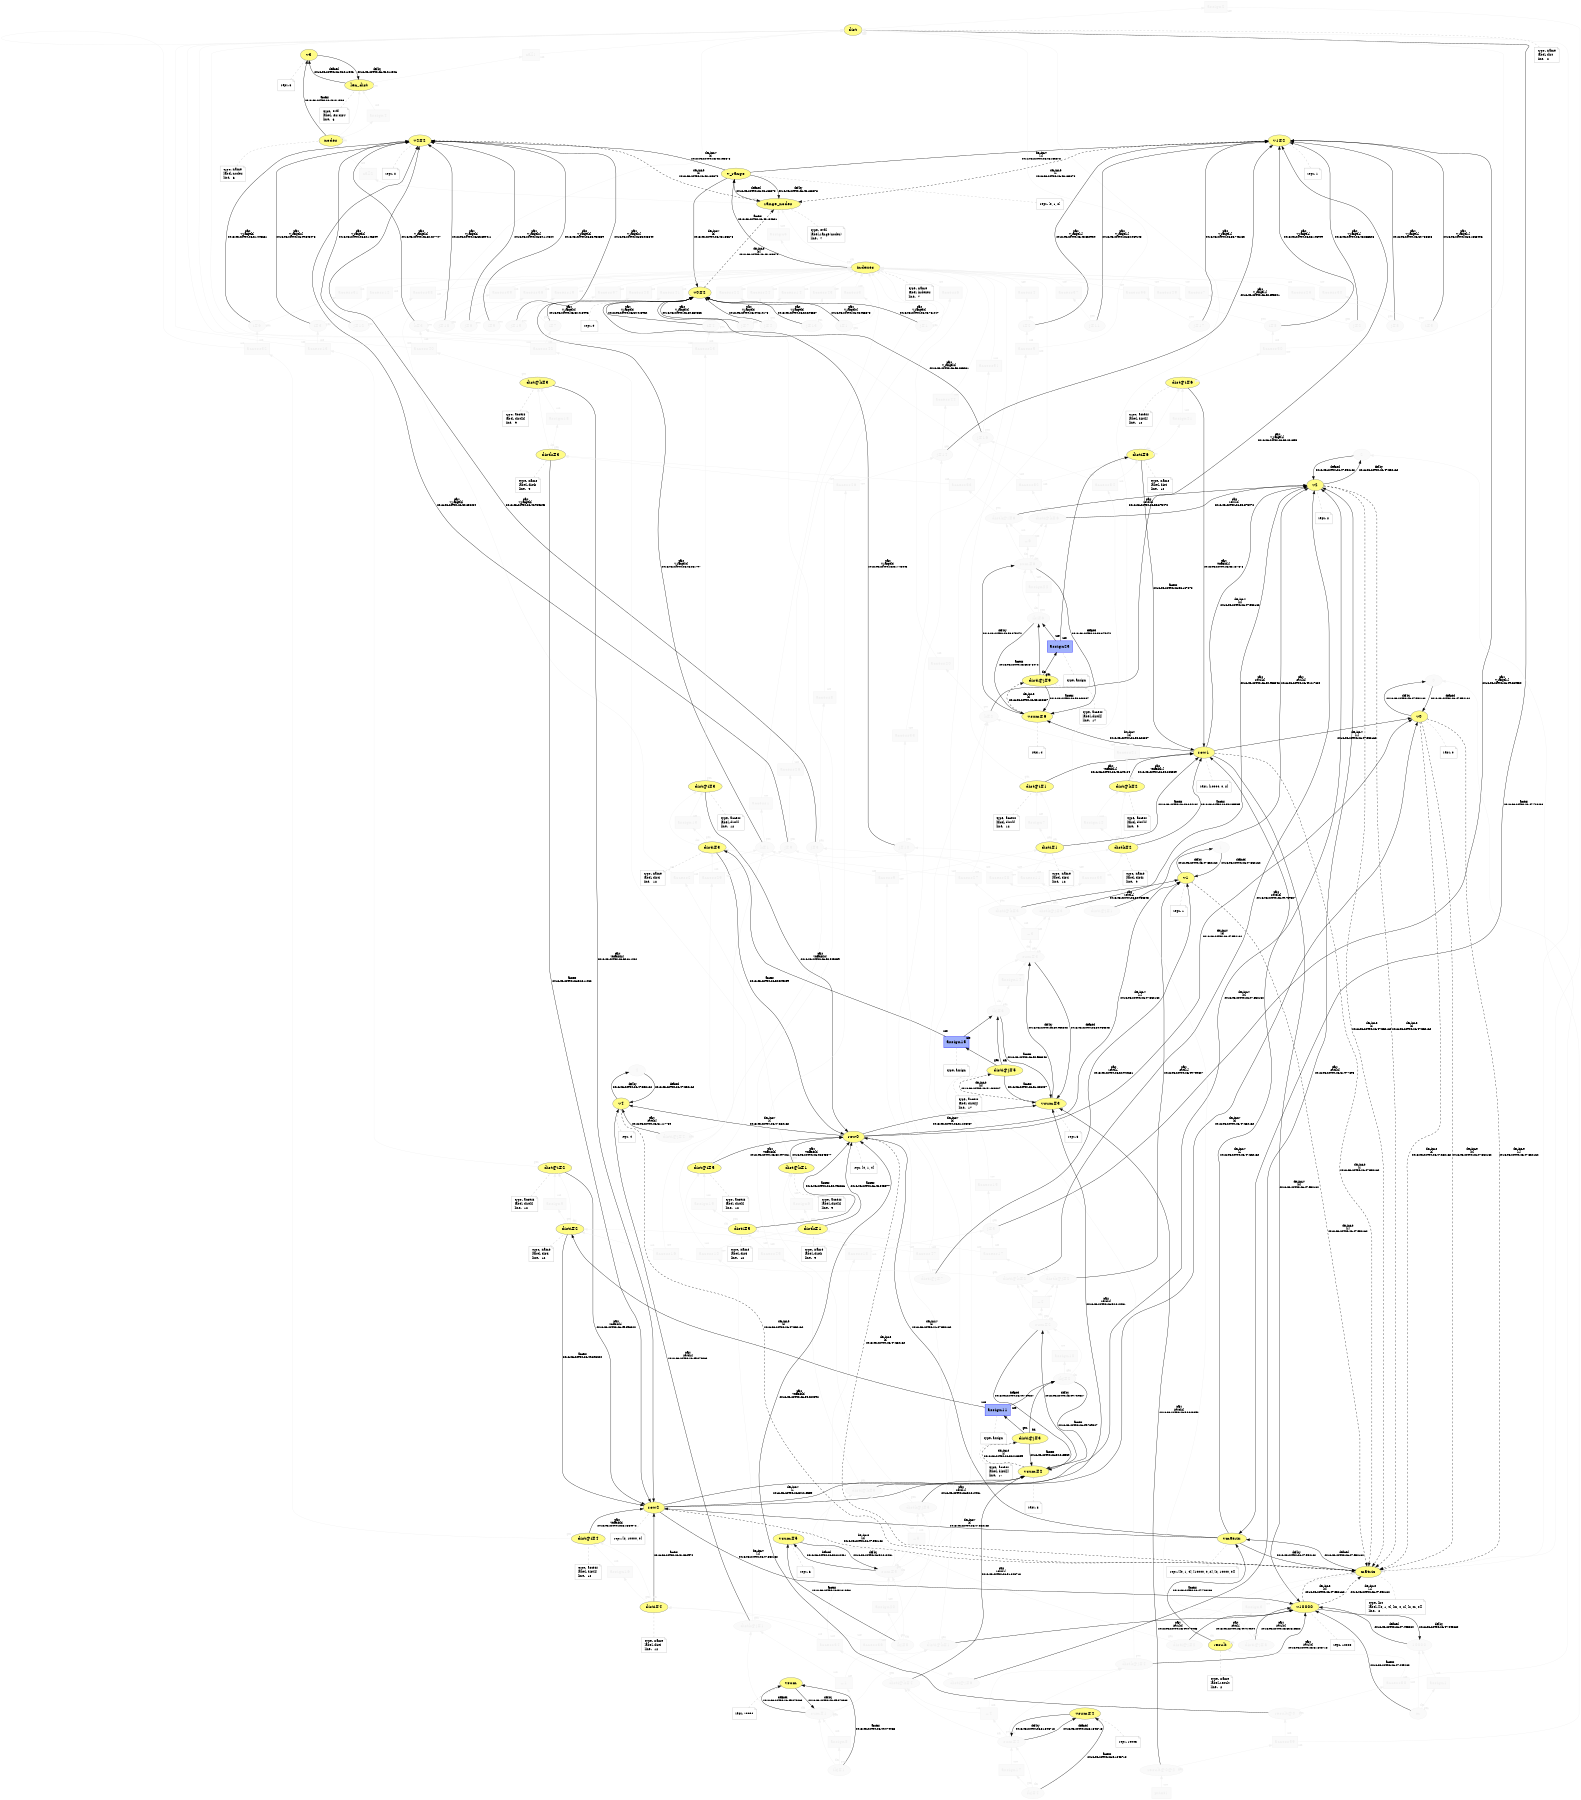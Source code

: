 digraph "PROV" { size="16,12"; rankdir="BT";
graph [overlap=false]

"http://example.org/10000" [fillcolor="#FAFAFA",color="#F0F0F0",style="filled",fontcolor="#F0F0F0",label="10000",URL="http://example.org/10000"]
"http://example.org/v10000" [fillcolor="#FFFC87",color="#808080",style="filled",label="v10000",URL="http://example.org/v10000"]
"-attrs0" [color="gray",shape="note",fontsize="10",fontcolor="black",label=<<TABLE cellpadding="0" border="0">
	<TR>
	    <TD align="left">repr:</TD>
	    <TD align="left">10000</TD>
	</TR>
</TABLE>>]
"-attrs0" -> "http://example.org/v10000" [color="gray",style="dashed",arrowhead="none"]
"http://example.org/10000" -> "http://example.org/v10000" [fontsize="8",distance="1.5",angle="60.0",rotation="20",label="defined
2018-03-22T00:26:47.445880"]
"http://example.org/v10000" -> "http://example.org/10000" [fontsize="8",distance="1.5",angle="60.0",rotation="20",label="def by
2018-03-22T00:26:47.445880"]
"http://example.org/m" [fillcolor="#FAFAFA",color="#F0F0F0",style="filled",fontcolor="#F0F0F0",label="m",URL="http://example.org/m"]
"http://example.org/assign1" [fillcolor="#FAFAFA",color="#F0F0F0",shape="polygon",sides="4",style="filled",fontcolor="#F0F0F0",label="assign1",URL="http://example.org/assign1"]
"http://example.org/m" -> "http://example.org/10000" [labelfontsize="8",labeldistance="1.5",labelangle="60.0",rotation="20",taillabel="der",fontcolor="#F0F0F0",color="#F0F0F0"]
"http://example.org/m" -> "http://example.org/v10000" [fontsize="8",distance="1.5",angle="60.0",rotation="20",label="access
2018-03-22T00:26:47.445880"]
"http://example.org/0" [fillcolor="#FAFAFA",color="#F0F0F0",style="filled",fontcolor="#F0F0F0",label="0",URL="http://example.org/0"]
"http://example.org/v0" [fillcolor="#FFFC87",color="#808080",style="filled",label="v0",URL="http://example.org/v0"]
"-attrs1" [color="gray",shape="note",fontsize="10",fontcolor="black",label=<<TABLE cellpadding="0" border="0">
	<TR>
	    <TD align="left">repr:</TD>
	    <TD align="left">0</TD>
	</TR>
</TABLE>>]
"-attrs1" -> "http://example.org/v0" [color="gray",style="dashed",arrowhead="none"]
"http://example.org/0" -> "http://example.org/v0" [fontsize="8",distance="1.5",angle="60.0",rotation="20",label="defined
2018-03-22T00:26:47.552162"]
"http://example.org/v0" -> "http://example.org/0" [fontsize="8",distance="1.5",angle="60.0",rotation="20",label="def by
2018-03-22T00:26:47.552162"]
"http://example.org/1" [fillcolor="#FAFAFA",color="#F0F0F0",style="filled",fontcolor="#F0F0F0",label="1",URL="http://example.org/1"]
"http://example.org/v1" [fillcolor="#FFFC87",color="#808080",style="filled",label="v1",URL="http://example.org/v1"]
"-attrs2" [color="gray",shape="note",fontsize="10",fontcolor="black",label=<<TABLE cellpadding="0" border="0">
	<TR>
	    <TD align="left">repr:</TD>
	    <TD align="left">1</TD>
	</TR>
</TABLE>>]
"-attrs2" -> "http://example.org/v1" [color="gray",style="dashed",arrowhead="none"]
"http://example.org/1" -> "http://example.org/v1" [fontsize="8",distance="1.5",angle="60.0",rotation="20",label="defined
2018-03-22T00:26:47.552162"]
"http://example.org/v1" -> "http://example.org/1" [fontsize="8",distance="1.5",angle="60.0",rotation="20",label="def by
2018-03-22T00:26:47.552162"]
"http://example.org/4" [fillcolor="#FAFAFA",color="#F0F0F0",style="filled",fontcolor="#F0F0F0",label="4",URL="http://example.org/4"]
"http://example.org/v4" [fillcolor="#FFFC87",color="#808080",style="filled",label="v4",URL="http://example.org/v4"]
"-attrs3" [color="gray",shape="note",fontsize="10",fontcolor="black",label=<<TABLE cellpadding="0" border="0">
	<TR>
	    <TD align="left">repr:</TD>
	    <TD align="left">4</TD>
	</TR>
</TABLE>>]
"-attrs3" -> "http://example.org/v4" [color="gray",style="dashed",arrowhead="none"]
"http://example.org/4" -> "http://example.org/v4" [fontsize="8",distance="1.5",angle="60.0",rotation="20",label="defined
2018-03-22T00:26:47.552162"]
"http://example.org/v4" -> "http://example.org/4" [fontsize="8",distance="1.5",angle="60.0",rotation="20",label="def by
2018-03-22T00:26:47.552162"]
"http://example.org/2" [fillcolor="#FAFAFA",color="#F0F0F0",style="filled",fontcolor="#F0F0F0",label="2",URL="http://example.org/2"]
"http://example.org/v2" [fillcolor="#FFFC87",color="#808080",style="filled",label="v2",URL="http://example.org/v2"]
"-attrs4" [color="gray",shape="note",fontsize="10",fontcolor="black",label=<<TABLE cellpadding="0" border="0">
	<TR>
	    <TD align="left">repr:</TD>
	    <TD align="left">2</TD>
	</TR>
</TABLE>>]
"-attrs4" -> "http://example.org/v2" [color="gray",style="dashed",arrowhead="none"]
"http://example.org/2" -> "http://example.org/v2" [fontsize="8",distance="1.5",angle="60.0",rotation="20",label="defined
2018-03-22T00:26:47.552162"]
"http://example.org/v2" -> "http://example.org/2" [fontsize="8",distance="1.5",angle="60.0",rotation="20",label="def by
2018-03-22T00:26:47.552162"]
"http://example.org/matrix" [fillcolor="#FFFC87",color="#808080",style="filled",label="matrix",URL="http://example.org/matrix"]
"-attrs5" [color="gray",shape="note",fontsize="10",fontcolor="black",label=<<TABLE cellpadding="0" border="0">
	<TR>
	    <TD align="left">type:</TD>
	    <TD align="left">list</TD>
	</TR>
	<TR>
	    <TD align="left">label:</TD>
	    <TD align="left">[[0, 1, 4], [m, 0, 2], [2, m, 0]]</TD>
	</TR>
	<TR>
	    <TD align="left">line:</TD>
	    <TD align="left">2</TD>
	</TR>
</TABLE>>]
"-attrs5" -> "http://example.org/matrix" [color="gray",style="dashed",arrowhead="none"]
"http://example.org/row0" [fillcolor="#FFFC87",color="#808080",style="filled",label="row0",URL="http://example.org/row0"]
"-attrs6" [color="gray",shape="note",fontsize="10",fontcolor="black",label=<<TABLE cellpadding="0" border="0">
	<TR>
	    <TD align="left">repr:</TD>
	    <TD align="left">[0, 1, 4]</TD>
	</TR>
</TABLE>>]
"-attrs6" -> "http://example.org/row0" [color="gray",style="dashed",arrowhead="none"]
"http://example.org/row0" -> "http://example.org/v0" [fontsize="8",distance="1.5",angle="60.0",rotation="20",label="der-ins-v
[0]
2018-03-22T00:26:47.552162"]
"http://example.org/v0" -> "http://example.org/matrix" [fontsize="8",distance="1.5",angle="60.0",rotation="20",label="der-ins-e
[0]
2018-03-22T00:26:47.552162",style="dashed"]
"http://example.org/row0" -> "http://example.org/v1" [fontsize="8",distance="1.5",angle="60.0",rotation="20",label="der-ins-v
[1]
2018-03-22T00:26:47.552162"]
"http://example.org/v1" -> "http://example.org/matrix" [fontsize="8",distance="1.5",angle="60.0",rotation="20",label="der-ins-e
[1]
2018-03-22T00:26:47.552162",style="dashed"]
"http://example.org/row0" -> "http://example.org/v4" [fontsize="8",distance="1.5",angle="60.0",rotation="20",label="der-ins-v
[2]
2018-03-22T00:26:47.552162"]
"http://example.org/v4" -> "http://example.org/matrix" [fontsize="8",distance="1.5",angle="60.0",rotation="20",label="der-ins-e
[2]
2018-03-22T00:26:47.552162",style="dashed"]
"http://example.org/row1" [fillcolor="#FFFC87",color="#808080",style="filled",label="row1",URL="http://example.org/row1"]
"-attrs7" [color="gray",shape="note",fontsize="10",fontcolor="black",label=<<TABLE cellpadding="0" border="0">
	<TR>
	    <TD align="left">repr:</TD>
	    <TD align="left">[10000, 0, 2]</TD>
	</TR>
</TABLE>>]
"-attrs7" -> "http://example.org/row1" [color="gray",style="dashed",arrowhead="none"]
"http://example.org/row1" -> "http://example.org/v10000" [fontsize="8",distance="1.5",angle="60.0",rotation="20",label="der-ins-v
[0]
2018-03-22T00:26:47.552162"]
"http://example.org/v10000" -> "http://example.org/matrix" [fontsize="8",distance="1.5",angle="60.0",rotation="20",label="der-ins-e
[0]
2018-03-22T00:26:47.552162",style="dashed"]
"http://example.org/row1" -> "http://example.org/v0" [fontsize="8",distance="1.5",angle="60.0",rotation="20",label="der-ins-v
[1]
2018-03-22T00:26:47.552162"]
"http://example.org/v0" -> "http://example.org/matrix" [fontsize="8",distance="1.5",angle="60.0",rotation="20",label="der-ins-e
[1]
2018-03-22T00:26:47.552162",style="dashed"]
"http://example.org/row1" -> "http://example.org/v2" [fontsize="8",distance="1.5",angle="60.0",rotation="20",label="der-ins-v
[2]
2018-03-22T00:26:47.552162"]
"http://example.org/v2" -> "http://example.org/matrix" [fontsize="8",distance="1.5",angle="60.0",rotation="20",label="der-ins-e
[2]
2018-03-22T00:26:47.552162",style="dashed"]
"http://example.org/row2" [fillcolor="#FFFC87",color="#808080",style="filled",label="row2",URL="http://example.org/row2"]
"-attrs8" [color="gray",shape="note",fontsize="10",fontcolor="black",label=<<TABLE cellpadding="0" border="0">
	<TR>
	    <TD align="left">repr:</TD>
	    <TD align="left">[2, 10000, 0]</TD>
	</TR>
</TABLE>>]
"-attrs8" -> "http://example.org/row2" [color="gray",style="dashed",arrowhead="none"]
"http://example.org/row2" -> "http://example.org/v2" [fontsize="8",distance="1.5",angle="60.0",rotation="20",label="der-ins-v
[0]
2018-03-22T00:26:47.552162"]
"http://example.org/v2" -> "http://example.org/matrix" [fontsize="8",distance="1.5",angle="60.0",rotation="20",label="der-ins-e
[0]
2018-03-22T00:26:47.552162",style="dashed"]
"http://example.org/row2" -> "http://example.org/v10000" [fontsize="8",distance="1.5",angle="60.0",rotation="20",label="der-ins-v
[1]
2018-03-22T00:26:47.552162"]
"http://example.org/v10000" -> "http://example.org/matrix" [fontsize="8",distance="1.5",angle="60.0",rotation="20",label="der-ins-e
[1]
2018-03-22T00:26:47.552162",style="dashed"]
"http://example.org/row2" -> "http://example.org/v0" [fontsize="8",distance="1.5",angle="60.0",rotation="20",label="der-ins-v
[2]
2018-03-22T00:26:47.552162"]
"http://example.org/v0" -> "http://example.org/matrix" [fontsize="8",distance="1.5",angle="60.0",rotation="20",label="der-ins-e
[2]
2018-03-22T00:26:47.552162",style="dashed"]
"http://example.org/vmatrix" [fillcolor="#FFFC87",color="#808080",style="filled",label="vmatrix",URL="http://example.org/vmatrix"]
"-attrs9" [color="gray",shape="note",fontsize="10",fontcolor="black",label=<<TABLE cellpadding="0" border="0">
	<TR>
	    <TD align="left">repr:</TD>
	    <TD align="left">[[0, 1, 4], [10000, 0, 2], [2, 10000, 0]]</TD>
	</TR>
</TABLE>>]
"-attrs9" -> "http://example.org/vmatrix" [color="gray",style="dashed",arrowhead="none"]
"http://example.org/vmatrix" -> "http://example.org/row0" [fontsize="8",distance="1.5",angle="60.0",rotation="20",label="der-ins-v
[0]
2018-03-22T00:26:47.552162"]
"http://example.org/row0" -> "http://example.org/matrix" [fontsize="8",distance="1.5",angle="60.0",rotation="20",label="der-ins-e
[0]
2018-03-22T00:26:47.552162",style="dashed"]
"http://example.org/vmatrix" -> "http://example.org/row1" [fontsize="8",distance="1.5",angle="60.0",rotation="20",label="der-ins-v
[1]
2018-03-22T00:26:47.552162"]
"http://example.org/row1" -> "http://example.org/matrix" [fontsize="8",distance="1.5",angle="60.0",rotation="20",label="der-ins-e
[1]
2018-03-22T00:26:47.552162",style="dashed"]
"http://example.org/vmatrix" -> "http://example.org/row2" [fontsize="8",distance="1.5",angle="60.0",rotation="20",label="der-ins-v
[2]
2018-03-22T00:26:47.552162"]
"http://example.org/row2" -> "http://example.org/matrix" [fontsize="8",distance="1.5",angle="60.0",rotation="20",label="der-ins-e
[2]
2018-03-22T00:26:47.552162",style="dashed"]
"http://example.org/matrix" -> "http://example.org/vmatrix" [fontsize="8",distance="1.5",angle="60.0",rotation="20",label="defined
2018-03-22T00:26:47.552162"]
"http://example.org/vmatrix" -> "http://example.org/matrix" [fontsize="8",distance="1.5",angle="60.0",rotation="20",label="def by
2018-03-22T00:26:47.552162"]
"http://example.org/dist" [fillcolor="#FFFC87",color="#808080",style="filled",label="dist",URL="http://example.org/dist"]
"-attrs10" [color="gray",shape="note",fontsize="10",fontcolor="black",label=<<TABLE cellpadding="0" border="0">
	<TR>
	    <TD align="left">type:</TD>
	    <TD align="left">name</TD>
	</TR>
	<TR>
	    <TD align="left">label:</TD>
	    <TD align="left">dist</TD>
	</TR>
	<TR>
	    <TD align="left">line:</TD>
	    <TD align="left">2</TD>
	</TR>
</TABLE>>]
"-attrs10" -> "http://example.org/dist" [color="gray",style="dashed",arrowhead="none"]
"http://example.org/dist" -> "http://example.org/vmatrix" [fontsize="8",distance="1.5",angle="60.0",rotation="20",label="access
2018-03-22T00:26:47.728286"]
"http://example.org/assign2" [fillcolor="#FAFAFA",color="#F0F0F0",shape="polygon",sides="4",style="filled",fontcolor="#F0F0F0",label="assign2",URL="http://example.org/assign2"]
"http://example.org/dist" -> "http://example.org/matrix" [labelfontsize="8",labeldistance="1.5",labelangle="60.0",rotation="20",taillabel="der",fontcolor="#F0F0F0",color="#F0F0F0"]
"http://example.org/result" [fillcolor="#FFFC87",color="#808080",style="filled",label="result",URL="http://example.org/result"]
"-attrs11" [color="gray",shape="note",fontsize="10",fontcolor="black",label=<<TABLE cellpadding="0" border="0">
	<TR>
	    <TD align="left">type:</TD>
	    <TD align="left">name</TD>
	</TR>
	<TR>
	    <TD align="left">label:</TD>
	    <TD align="left">result</TD>
	</TR>
	<TR>
	    <TD align="left">line:</TD>
	    <TD align="left">2</TD>
	</TR>
</TABLE>>]
"-attrs11" -> "http://example.org/result" [color="gray",style="dashed",arrowhead="none"]
"http://example.org/result" -> "http://example.org/vmatrix" [fontsize="8",distance="1.5",angle="60.0",rotation="20",label="access
2018-03-22T00:26:47.728286"]
"http://example.org/assign3" [fillcolor="#FAFAFA",color="#F0F0F0",shape="polygon",sides="4",style="filled",fontcolor="#F0F0F0",label="assign3",URL="http://example.org/assign3"]
"http://example.org/result" -> "http://example.org/matrix" [labelfontsize="8",labeldistance="1.5",labelangle="60.0",rotation="20",taillabel="der",fontcolor="#F0F0F0",color="#F0F0F0"]
"http://example.org/len_dist" [fillcolor="#FFFC87",color="#808080",style="filled",label="len_dist",URL="http://example.org/len_dist"]
"-attrs12" [color="gray",shape="note",fontsize="10",fontcolor="black",label=<<TABLE cellpadding="0" border="0">
	<TR>
	    <TD align="left">type:</TD>
	    <TD align="left">eval</TD>
	</TR>
	<TR>
	    <TD align="left">label:</TD>
	    <TD align="left">len(dist)</TD>
	</TR>
	<TR>
	    <TD align="left">line:</TD>
	    <TD align="left">6</TD>
	</TR>
</TABLE>>]
"-attrs12" -> "http://example.org/len_dist" [color="gray",style="dashed",arrowhead="none"]
"http://example.org/v3" [fillcolor="#FFFC87",color="#808080",style="filled",label="v3",URL="http://example.org/v3"]
"-attrs13" [color="gray",shape="note",fontsize="10",fontcolor="black",label=<<TABLE cellpadding="0" border="0">
	<TR>
	    <TD align="left">repr:</TD>
	    <TD align="left">3</TD>
	</TR>
</TABLE>>]
"-attrs13" -> "http://example.org/v3" [color="gray",style="dashed",arrowhead="none"]
"http://example.org/len_dist" -> "http://example.org/v3" [fontsize="8",distance="1.5",angle="60.0",rotation="20",label="defined
2018-03-22T00:26:48.011506"]
"http://example.org/v3" -> "http://example.org/len_dist" [fontsize="8",distance="1.5",angle="60.0",rotation="20",label="def by
2018-03-22T00:26:48.011506"]
"http://example.org/call1" [fillcolor="#FAFAFA",color="#F0F0F0",shape="polygon",sides="4",style="filled",fontcolor="#F0F0F0",label="call1",URL="http://example.org/call1"]
"http://example.org/call1" -> "http://example.org/dist" [labelfontsize="8",labeldistance="1.5",labelangle="60.0",rotation="20",taillabel="use",fontcolor="#F0F0F0",color="#F0F0F0"]
"http://example.org/len_dist" -> "http://example.org/call1" [labelfontsize="8",labeldistance="1.5",labelangle="60.0",rotation="20",taillabel="gen",fontcolor="#F0F0F0",color="#F0F0F0"]
"http://example.org/nodes" [fillcolor="#FFFC87",color="#808080",style="filled",label="nodes",URL="http://example.org/nodes"]
"-attrs14" [color="gray",shape="note",fontsize="10",fontcolor="black",label=<<TABLE cellpadding="0" border="0">
	<TR>
	    <TD align="left">type:</TD>
	    <TD align="left">name</TD>
	</TR>
	<TR>
	    <TD align="left">label:</TD>
	    <TD align="left">nodes</TD>
	</TR>
	<TR>
	    <TD align="left">line:</TD>
	    <TD align="left">6</TD>
	</TR>
</TABLE>>]
"-attrs14" -> "http://example.org/nodes" [color="gray",style="dashed",arrowhead="none"]
"http://example.org/nodes" -> "http://example.org/v3" [fontsize="8",distance="1.5",angle="60.0",rotation="20",label="access
2018-03-22T00:26:48.011506"]
"http://example.org/assign4" [fillcolor="#FAFAFA",color="#F0F0F0",shape="polygon",sides="4",style="filled",fontcolor="#F0F0F0",label="assign4",URL="http://example.org/assign4"]
"http://example.org/nodes" -> "http://example.org/len_dist" [labelfontsize="8",labeldistance="1.5",labelangle="60.0",rotation="20",taillabel="der",fontcolor="#F0F0F0",color="#F0F0F0"]
"http://example.org/range_nodes" [fillcolor="#FFFC87",color="#808080",style="filled",label="range_nodes",URL="http://example.org/range_nodes"]
"-attrs15" [color="gray",shape="note",fontsize="10",fontcolor="black",label=<<TABLE cellpadding="0" border="0">
	<TR>
	    <TD align="left">type:</TD>
	    <TD align="left">eval</TD>
	</TR>
	<TR>
	    <TD align="left">label:</TD>
	    <TD align="left">range(nodes)</TD>
	</TR>
	<TR>
	    <TD align="left">line:</TD>
	    <TD align="left">7</TD>
	</TR>
</TABLE>>]
"-attrs15" -> "http://example.org/range_nodes" [color="gray",style="dashed",arrowhead="none"]
"http://example.org/v0#2" [fillcolor="#FFFC87",color="#808080",style="filled",label="v0#2",URL="http://example.org/v0#2"]
"-attrs16" [color="gray",shape="note",fontsize="10",fontcolor="black",label=<<TABLE cellpadding="0" border="0">
	<TR>
	    <TD align="left">repr:</TD>
	    <TD align="left">0</TD>
	</TR>
</TABLE>>]
"-attrs16" -> "http://example.org/v0#2" [color="gray",style="dashed",arrowhead="none"]
"http://example.org/v1#2" [fillcolor="#FFFC87",color="#808080",style="filled",label="v1#2",URL="http://example.org/v1#2"]
"-attrs17" [color="gray",shape="note",fontsize="10",fontcolor="black",label=<<TABLE cellpadding="0" border="0">
	<TR>
	    <TD align="left">repr:</TD>
	    <TD align="left">1</TD>
	</TR>
</TABLE>>]
"-attrs17" -> "http://example.org/v1#2" [color="gray",style="dashed",arrowhead="none"]
"http://example.org/v2#2" [fillcolor="#FFFC87",color="#808080",style="filled",label="v2#2",URL="http://example.org/v2#2"]
"-attrs18" [color="gray",shape="note",fontsize="10",fontcolor="black",label=<<TABLE cellpadding="0" border="0">
	<TR>
	    <TD align="left">repr:</TD>
	    <TD align="left">2</TD>
	</TR>
</TABLE>>]
"-attrs18" -> "http://example.org/v2#2" [color="gray",style="dashed",arrowhead="none"]
"http://example.org/v_range" [fillcolor="#FFFC87",color="#808080",style="filled",label="v_range",URL="http://example.org/v_range"]
"-attrs19" [color="gray",shape="note",fontsize="10",fontcolor="black",label=<<TABLE cellpadding="0" border="0">
	<TR>
	    <TD align="left">repr:</TD>
	    <TD align="left">[0, 1, 2]</TD>
	</TR>
</TABLE>>]
"-attrs19" -> "http://example.org/v_range" [color="gray",style="dashed",arrowhead="none"]
"http://example.org/v_range" -> "http://example.org/v0#2" [fontsize="8",distance="1.5",angle="60.0",rotation="20",label="der-ins-v
[0]
2018-03-22T00:26:48.133678"]
"http://example.org/v0#2" -> "http://example.org/range_nodes" [fontsize="8",distance="1.5",angle="60.0",rotation="20",label="der-ins-e
[0]
2018-03-22T00:26:48.133678",style="dashed"]
"http://example.org/v_range" -> "http://example.org/v1#2" [fontsize="8",distance="1.5",angle="60.0",rotation="20",label="der-ins-v
[1]
2018-03-22T00:26:48.133678"]
"http://example.org/v1#2" -> "http://example.org/range_nodes" [fontsize="8",distance="1.5",angle="60.0",rotation="20",label="der-ins-e
[1]
2018-03-22T00:26:48.133678",style="dashed"]
"http://example.org/v_range" -> "http://example.org/v2#2" [fontsize="8",distance="1.5",angle="60.0",rotation="20",label="der-ins-v
[2]
2018-03-22T00:26:48.133678"]
"http://example.org/v2#2" -> "http://example.org/range_nodes" [fontsize="8",distance="1.5",angle="60.0",rotation="20",label="der-ins-e
[2]
2018-03-22T00:26:48.133678",style="dashed"]
"http://example.org/range_nodes" -> "http://example.org/v_range" [fontsize="8",distance="1.5",angle="60.0",rotation="20",label="defined
2018-03-22T00:26:48.133678"]
"http://example.org/v_range" -> "http://example.org/range_nodes" [fontsize="8",distance="1.5",angle="60.0",rotation="20",label="def by
2018-03-22T00:26:48.133678"]
"http://example.org/call2" [fillcolor="#FAFAFA",color="#F0F0F0",shape="polygon",sides="4",style="filled",fontcolor="#F0F0F0",label="call2",URL="http://example.org/call2"]
"http://example.org/call2" -> "http://example.org/nodes" [labelfontsize="8",labeldistance="1.5",labelangle="60.0",rotation="20",taillabel="use",fontcolor="#F0F0F0",color="#F0F0F0"]
"http://example.org/range_nodes" -> "http://example.org/call2" [labelfontsize="8",labeldistance="1.5",labelangle="60.0",rotation="20",taillabel="gen",fontcolor="#F0F0F0",color="#F0F0F0"]
"http://example.org/indexes" [fillcolor="#FFFC87",color="#808080",style="filled",label="indexes",URL="http://example.org/indexes"]
"-attrs20" [color="gray",shape="note",fontsize="10",fontcolor="black",label=<<TABLE cellpadding="0" border="0">
	<TR>
	    <TD align="left">type:</TD>
	    <TD align="left">name</TD>
	</TR>
	<TR>
	    <TD align="left">label:</TD>
	    <TD align="left">indexes</TD>
	</TR>
	<TR>
	    <TD align="left">line:</TD>
	    <TD align="left">7</TD>
	</TR>
</TABLE>>]
"-attrs20" -> "http://example.org/indexes" [color="gray",style="dashed",arrowhead="none"]
"http://example.org/indexes" -> "http://example.org/v_range" [fontsize="8",distance="1.5",angle="60.0",rotation="20",label="access
2018-03-22T00:26:48.134681"]
"http://example.org/assign5" [fillcolor="#FAFAFA",color="#F0F0F0",shape="polygon",sides="4",style="filled",fontcolor="#F0F0F0",label="assign5",URL="http://example.org/assign5"]
"http://example.org/indexes" -> "http://example.org/range_nodes" [labelfontsize="8",labeldistance="1.5",labelangle="60.0",rotation="20",taillabel="der",fontcolor="#F0F0F0",color="#F0F0F0"]
"http://example.org/k#1" [fillcolor="#FAFAFA",color="#F0F0F0",style="filled",fontcolor="#F0F0F0",label="k#1",URL="http://example.org/k#1"]
"http://example.org/k#1" -> "http://example.org/v0#2" [fontsize="8",distance="1.5",angle="60.0",rotation="20",label="part
v_range[0]
2018-03-22T00:26:48.251797"]
"http://example.org/access1" [fillcolor="#FAFAFA",color="#F0F0F0",shape="polygon",sides="4",style="filled",fontcolor="#F0F0F0",label="access1",URL="http://example.org/access1"]
"http://example.org/access1" -> "http://example.org/indexes" [labelfontsize="8",labeldistance="1.5",labelangle="60.0",rotation="20",taillabel="use",fontcolor="#F0F0F0",color="#F0F0F0"]
"http://example.org/k#1" -> "http://example.org/access1" [labelfontsize="8",labeldistance="1.5",labelangle="60.0",rotation="20",taillabel="gen",fontcolor="#F0F0F0",color="#F0F0F0"]
"http://example.org/dist@k#1" [fillcolor="#FFFC87",color="#808080",style="filled",label="dist@k#1",URL="http://example.org/dist@k#1"]
"-attrs21" [color="gray",shape="note",fontsize="10",fontcolor="black",label=<<TABLE cellpadding="0" border="0">
	<TR>
	    <TD align="left">type:</TD>
	    <TD align="left">access</TD>
	</TR>
	<TR>
	    <TD align="left">label:</TD>
	    <TD align="left">dist[k]</TD>
	</TR>
	<TR>
	    <TD align="left">line:</TD>
	    <TD align="left">9</TD>
	</TR>
</TABLE>>]
"-attrs21" -> "http://example.org/dist@k#1" [color="gray",style="dashed",arrowhead="none"]
"http://example.org/dist@k#1" -> "http://example.org/row0" [fontsize="8",distance="1.5",angle="60.0",rotation="20",label="part
vmatrix[0]
2018-03-22T00:26:48.345377"]
"http://example.org/access2" [fillcolor="#FAFAFA",color="#F0F0F0",shape="polygon",sides="4",style="filled",fontcolor="#F0F0F0",label="access2",URL="http://example.org/access2"]
"http://example.org/access2" -> "http://example.org/dist" [labelfontsize="8",labeldistance="1.5",labelangle="60.0",rotation="20",taillabel="use",fontcolor="#F0F0F0",color="#F0F0F0"]
"http://example.org/access2" -> "http://example.org/k#1" [labelfontsize="8",labeldistance="1.5",labelangle="60.0",rotation="20",taillabel="use",fontcolor="#F0F0F0",color="#F0F0F0"]
"http://example.org/dist@k#1" -> "http://example.org/access2" [labelfontsize="8",labeldistance="1.5",labelangle="60.0",rotation="20",taillabel="gen",fontcolor="#F0F0F0",color="#F0F0F0"]
"http://example.org/distk#1" [fillcolor="#FFFC87",color="#808080",style="filled",label="distk#1",URL="http://example.org/distk#1"]
"-attrs22" [color="gray",shape="note",fontsize="10",fontcolor="black",label=<<TABLE cellpadding="0" border="0">
	<TR>
	    <TD align="left">type:</TD>
	    <TD align="left">name</TD>
	</TR>
	<TR>
	    <TD align="left">label:</TD>
	    <TD align="left">distk</TD>
	</TR>
	<TR>
	    <TD align="left">line:</TD>
	    <TD align="left">9</TD>
	</TR>
</TABLE>>]
"-attrs22" -> "http://example.org/distk#1" [color="gray",style="dashed",arrowhead="none"]
"http://example.org/distk#1" -> "http://example.org/row0" [fontsize="8",distance="1.5",angle="60.0",rotation="20",label="access
2018-03-22T00:26:48.345377"]
"http://example.org/assign6" [fillcolor="#FAFAFA",color="#F0F0F0",shape="polygon",sides="4",style="filled",fontcolor="#F0F0F0",label="assign6",URL="http://example.org/assign6"]
"http://example.org/distk#1" -> "http://example.org/dist@k#1" [labelfontsize="8",labeldistance="1.5",labelangle="60.0",rotation="20",taillabel="der",fontcolor="#F0F0F0",color="#F0F0F0"]
"http://example.org/i#1" [fillcolor="#FAFAFA",color="#F0F0F0",style="filled",fontcolor="#F0F0F0",label="i#1",URL="http://example.org/i#1"]
"http://example.org/i#1" -> "http://example.org/v0#2" [fontsize="8",distance="1.5",angle="60.0",rotation="20",label="part
v_range[0]
2018-03-22T00:26:48.456673"]
"http://example.org/access3" [fillcolor="#FAFAFA",color="#F0F0F0",shape="polygon",sides="4",style="filled",fontcolor="#F0F0F0",label="access3",URL="http://example.org/access3"]
"http://example.org/access3" -> "http://example.org/indexes" [labelfontsize="8",labeldistance="1.5",labelangle="60.0",rotation="20",taillabel="use",fontcolor="#F0F0F0",color="#F0F0F0"]
"http://example.org/i#1" -> "http://example.org/access3" [labelfontsize="8",labeldistance="1.5",labelangle="60.0",rotation="20",taillabel="gen",fontcolor="#F0F0F0",color="#F0F0F0"]
"http://example.org/i#2" [fillcolor="#FAFAFA",color="#F0F0F0",style="filled",fontcolor="#F0F0F0",label="i#2",URL="http://example.org/i#2"]
"http://example.org/i#2" -> "http://example.org/v1#2" [fontsize="8",distance="1.5",angle="60.0",rotation="20",label="part
v_range[1]
2018-03-22T00:26:48.552930"]
"http://example.org/access4" [fillcolor="#FAFAFA",color="#F0F0F0",shape="polygon",sides="4",style="filled",fontcolor="#F0F0F0",label="access4",URL="http://example.org/access4"]
"http://example.org/access4" -> "http://example.org/indexes" [labelfontsize="8",labeldistance="1.5",labelangle="60.0",rotation="20",taillabel="use",fontcolor="#F0F0F0",color="#F0F0F0"]
"http://example.org/i#2" -> "http://example.org/access4" [labelfontsize="8",labeldistance="1.5",labelangle="60.0",rotation="20",taillabel="gen",fontcolor="#F0F0F0",color="#F0F0F0"]
"http://example.org/dist@i#1" [fillcolor="#FFFC87",color="#808080",style="filled",label="dist@i#1",URL="http://example.org/dist@i#1"]
"-attrs23" [color="gray",shape="note",fontsize="10",fontcolor="black",label=<<TABLE cellpadding="0" border="0">
	<TR>
	    <TD align="left">type:</TD>
	    <TD align="left">access</TD>
	</TR>
	<TR>
	    <TD align="left">label:</TD>
	    <TD align="left">dist[i]</TD>
	</TR>
	<TR>
	    <TD align="left">line:</TD>
	    <TD align="left">12</TD>
	</TR>
</TABLE>>]
"-attrs23" -> "http://example.org/dist@i#1" [color="gray",style="dashed",arrowhead="none"]
"http://example.org/dist@i#1" -> "http://example.org/row1" [fontsize="8",distance="1.5",angle="60.0",rotation="20",label="part
vmatrix[1]
2018-03-22T00:26:48.644184"]
"http://example.org/access5" [fillcolor="#FAFAFA",color="#F0F0F0",shape="polygon",sides="4",style="filled",fontcolor="#F0F0F0",label="access5",URL="http://example.org/access5"]
"http://example.org/access5" -> "http://example.org/dist" [labelfontsize="8",labeldistance="1.5",labelangle="60.0",rotation="20",taillabel="use",fontcolor="#F0F0F0",color="#F0F0F0"]
"http://example.org/access5" -> "http://example.org/i#2" [labelfontsize="8",labeldistance="1.5",labelangle="60.0",rotation="20",taillabel="use",fontcolor="#F0F0F0",color="#F0F0F0"]
"http://example.org/dist@i#1" -> "http://example.org/access5" [labelfontsize="8",labeldistance="1.5",labelangle="60.0",rotation="20",taillabel="gen",fontcolor="#F0F0F0",color="#F0F0F0"]
"http://example.org/disti#1" [fillcolor="#FFFC87",color="#808080",style="filled",label="disti#1",URL="http://example.org/disti#1"]
"-attrs24" [color="gray",shape="note",fontsize="10",fontcolor="black",label=<<TABLE cellpadding="0" border="0">
	<TR>
	    <TD align="left">type:</TD>
	    <TD align="left">name</TD>
	</TR>
	<TR>
	    <TD align="left">label:</TD>
	    <TD align="left">disti</TD>
	</TR>
	<TR>
	    <TD align="left">line:</TD>
	    <TD align="left">12</TD>
	</TR>
</TABLE>>]
"-attrs24" -> "http://example.org/disti#1" [color="gray",style="dashed",arrowhead="none"]
"http://example.org/disti#1" -> "http://example.org/row1" [fontsize="8",distance="1.5",angle="60.0",rotation="20",label="access
2018-03-22T00:26:48.644184"]
"http://example.org/assign7" [fillcolor="#FAFAFA",color="#F0F0F0",shape="polygon",sides="4",style="filled",fontcolor="#F0F0F0",label="assign7",URL="http://example.org/assign7"]
"http://example.org/disti#1" -> "http://example.org/dist@i#1" [labelfontsize="8",labeldistance="1.5",labelangle="60.0",rotation="20",taillabel="der",fontcolor="#F0F0F0",color="#F0F0F0"]
"http://example.org/j#1" [fillcolor="#FAFAFA",color="#F0F0F0",style="filled",fontcolor="#F0F0F0",label="j#1",URL="http://example.org/j#1"]
"http://example.org/j#1" -> "http://example.org/v0#2" [fontsize="8",distance="1.5",angle="60.0",rotation="20",label="part
v_range[0]
2018-03-22T00:26:48.761247"]
"http://example.org/access6" [fillcolor="#FAFAFA",color="#F0F0F0",shape="polygon",sides="4",style="filled",fontcolor="#F0F0F0",label="access6",URL="http://example.org/access6"]
"http://example.org/access6" -> "http://example.org/indexes" [labelfontsize="8",labeldistance="1.5",labelangle="60.0",rotation="20",taillabel="use",fontcolor="#F0F0F0",color="#F0F0F0"]
"http://example.org/j#1" -> "http://example.org/access6" [labelfontsize="8",labeldistance="1.5",labelangle="60.0",rotation="20",taillabel="gen",fontcolor="#F0F0F0",color="#F0F0F0"]
"http://example.org/j#2" [fillcolor="#FAFAFA",color="#F0F0F0",style="filled",fontcolor="#F0F0F0",label="j#2",URL="http://example.org/j#2"]
"http://example.org/j#2" -> "http://example.org/v1#2" [fontsize="8",distance="1.5",angle="60.0",rotation="20",label="part
v_range[1]
2018-03-22T00:26:48.866526"]
"http://example.org/access7" [fillcolor="#FAFAFA",color="#F0F0F0",shape="polygon",sides="4",style="filled",fontcolor="#F0F0F0",label="access7",URL="http://example.org/access7"]
"http://example.org/access7" -> "http://example.org/indexes" [labelfontsize="8",labeldistance="1.5",labelangle="60.0",rotation="20",taillabel="use",fontcolor="#F0F0F0",color="#F0F0F0"]
"http://example.org/j#2" -> "http://example.org/access7" [labelfontsize="8",labeldistance="1.5",labelangle="60.0",rotation="20",taillabel="gen",fontcolor="#F0F0F0",color="#F0F0F0"]
"http://example.org/j#3" [fillcolor="#FAFAFA",color="#F0F0F0",style="filled",fontcolor="#F0F0F0",label="j#3",URL="http://example.org/j#3"]
"http://example.org/j#3" -> "http://example.org/v2#2" [fontsize="8",distance="1.5",angle="60.0",rotation="20",label="part
v_range[2]
2018-03-22T00:26:48.985845"]
"http://example.org/access8" [fillcolor="#FAFAFA",color="#F0F0F0",shape="polygon",sides="4",style="filled",fontcolor="#F0F0F0",label="access8",URL="http://example.org/access8"]
"http://example.org/access8" -> "http://example.org/indexes" [labelfontsize="8",labeldistance="1.5",labelangle="60.0",rotation="20",taillabel="use",fontcolor="#F0F0F0",color="#F0F0F0"]
"http://example.org/j#3" -> "http://example.org/access8" [labelfontsize="8",labeldistance="1.5",labelangle="60.0",rotation="20",taillabel="gen",fontcolor="#F0F0F0",color="#F0F0F0"]
"http://example.org/disti@k#1" [fillcolor="#FAFAFA",color="#F0F0F0",style="filled",fontcolor="#F0F0F0",label="disti@k#1",URL="http://example.org/disti@k#1"]
"http://example.org/disti@k#1" -> "http://example.org/v10000" [fontsize="8",distance="1.5",angle="60.0",rotation="20",label="part
row1[0]
2018-03-22T00:26:49.070068"]
"http://example.org/access9" [fillcolor="#FAFAFA",color="#F0F0F0",shape="polygon",sides="4",style="filled",fontcolor="#F0F0F0",label="access9",URL="http://example.org/access9"]
"http://example.org/access9" -> "http://example.org/disti#1" [labelfontsize="8",labeldistance="1.5",labelangle="60.0",rotation="20",taillabel="use",fontcolor="#F0F0F0",color="#F0F0F0"]
"http://example.org/access9" -> "http://example.org/k#1" [labelfontsize="8",labeldistance="1.5",labelangle="60.0",rotation="20",taillabel="use",fontcolor="#F0F0F0",color="#F0F0F0"]
"http://example.org/disti@k#1" -> "http://example.org/access9" [labelfontsize="8",labeldistance="1.5",labelangle="60.0",rotation="20",taillabel="gen",fontcolor="#F0F0F0",color="#F0F0F0"]
"http://example.org/distk@j#1" [fillcolor="#FAFAFA",color="#F0F0F0",style="filled",fontcolor="#F0F0F0",label="distk@j#1",URL="http://example.org/distk@j#1"]
"http://example.org/distk@j#1" -> "http://example.org/v4" [fontsize="8",distance="1.5",angle="60.0",rotation="20",label="part
row0[2]
2018-03-22T00:26:49.070068"]
"http://example.org/access10" [fillcolor="#FAFAFA",color="#F0F0F0",shape="polygon",sides="4",style="filled",fontcolor="#F0F0F0",label="access10",URL="http://example.org/access10"]
"http://example.org/access10" -> "http://example.org/distk#1" [labelfontsize="8",labeldistance="1.5",labelangle="60.0",rotation="20",taillabel="use",fontcolor="#F0F0F0",color="#F0F0F0"]
"http://example.org/access10" -> "http://example.org/j#3" [labelfontsize="8",labeldistance="1.5",labelangle="60.0",rotation="20",taillabel="use",fontcolor="#F0F0F0",color="#F0F0F0"]
"http://example.org/distk@j#1" -> "http://example.org/access10" [labelfontsize="8",labeldistance="1.5",labelangle="60.0",rotation="20",taillabel="gen",fontcolor="#F0F0F0",color="#F0F0F0"]
"http://example.org/sum#1" [fillcolor="#FAFAFA",color="#F0F0F0",style="filled",fontcolor="#F0F0F0",label="sum#1",URL="http://example.org/sum#1"]
"http://example.org/vsum" [fillcolor="#FFFC87",color="#808080",style="filled",label="vsum",URL="http://example.org/vsum"]
"-attrs25" [color="gray",shape="note",fontsize="10",fontcolor="black",label=<<TABLE cellpadding="0" border="0">
	<TR>
	    <TD align="left">repr:</TD>
	    <TD align="left">10004</TD>
	</TR>
</TABLE>>]
"-attrs25" -> "http://example.org/vsum" [color="gray",style="dashed",arrowhead="none"]
"http://example.org/sum#1" -> "http://example.org/vsum" [fontsize="8",distance="1.5",angle="60.0",rotation="20",label="defined
2018-03-22T00:26:49.070068"]
"http://example.org/vsum" -> "http://example.org/sum#1" [fontsize="8",distance="1.5",angle="60.0",rotation="20",label="def by
2018-03-22T00:26:49.070068"]
"http://example.org/+1" [fillcolor="#FAFAFA",color="#F0F0F0",shape="polygon",sides="4",style="filled",fontcolor="#F0F0F0",label="+1",URL="http://example.org/+1"]
"http://example.org/sum#1" -> "http://example.org/disti@k#1" [labelfontsize="8",labeldistance="1.5",labelangle="60.0",rotation="20",taillabel="der",fontcolor="#F0F0F0",color="#F0F0F0"]
"http://example.org/sum#1" -> "http://example.org/distk@j#1" [labelfontsize="8",labeldistance="1.5",labelangle="60.0",rotation="20",taillabel="der",fontcolor="#F0F0F0",color="#F0F0F0"]
"http://example.org/ikj#1" [fillcolor="#FAFAFA",color="#F0F0F0",style="filled",fontcolor="#F0F0F0",label="ikj#1",URL="http://example.org/ikj#1"]
"http://example.org/ikj#1" -> "http://example.org/vsum" [fontsize="8",distance="1.5",angle="60.0",rotation="20",label="access
2018-03-22T00:26:49.070068"]
"http://example.org/assign8" [fillcolor="#FAFAFA",color="#F0F0F0",shape="polygon",sides="4",style="filled",fontcolor="#F0F0F0",label="assign8",URL="http://example.org/assign8"]
"http://example.org/ikj#1" -> "http://example.org/sum#1" [labelfontsize="8",labeldistance="1.5",labelangle="60.0",rotation="20",taillabel="der",fontcolor="#F0F0F0",color="#F0F0F0"]
"http://example.org/disti@j#1" [fillcolor="#FAFAFA",color="#F0F0F0",style="filled",fontcolor="#F0F0F0",label="disti@j#1",URL="http://example.org/disti@j#1"]
"http://example.org/disti@j#1" -> "http://example.org/v2" [fontsize="8",distance="1.5",angle="60.0",rotation="20",label="part
row1[2]
2018-03-22T00:26:49.217680"]
"http://example.org/access11" [fillcolor="#FAFAFA",color="#F0F0F0",shape="polygon",sides="4",style="filled",fontcolor="#F0F0F0",label="access11",URL="http://example.org/access11"]
"http://example.org/access11" -> "http://example.org/disti#1" [labelfontsize="8",labeldistance="1.5",labelangle="60.0",rotation="20",taillabel="use",fontcolor="#F0F0F0",color="#F0F0F0"]
"http://example.org/access11" -> "http://example.org/j#3" [labelfontsize="8",labeldistance="1.5",labelangle="60.0",rotation="20",taillabel="use",fontcolor="#F0F0F0",color="#F0F0F0"]
"http://example.org/disti@j#1" -> "http://example.org/access11" [labelfontsize="8",labeldistance="1.5",labelangle="60.0",rotation="20",taillabel="gen",fontcolor="#F0F0F0",color="#F0F0F0"]
"http://example.org/i#3" [fillcolor="#FAFAFA",color="#F0F0F0",style="filled",fontcolor="#F0F0F0",label="i#3",URL="http://example.org/i#3"]
"http://example.org/i#3" -> "http://example.org/v2#2" [fontsize="8",distance="1.5",angle="60.0",rotation="20",label="part
v_range[2]
2018-03-22T00:26:49.305475"]
"http://example.org/access12" [fillcolor="#FAFAFA",color="#F0F0F0",shape="polygon",sides="4",style="filled",fontcolor="#F0F0F0",label="access12",URL="http://example.org/access12"]
"http://example.org/access12" -> "http://example.org/indexes" [labelfontsize="8",labeldistance="1.5",labelangle="60.0",rotation="20",taillabel="use",fontcolor="#F0F0F0",color="#F0F0F0"]
"http://example.org/i#3" -> "http://example.org/access12" [labelfontsize="8",labeldistance="1.5",labelangle="60.0",rotation="20",taillabel="gen",fontcolor="#F0F0F0",color="#F0F0F0"]
"http://example.org/dist@i#2" [fillcolor="#FFFC87",color="#808080",style="filled",label="dist@i#2",URL="http://example.org/dist@i#2"]
"-attrs26" [color="gray",shape="note",fontsize="10",fontcolor="black",label=<<TABLE cellpadding="0" border="0">
	<TR>
	    <TD align="left">type:</TD>
	    <TD align="left">access</TD>
	</TR>
	<TR>
	    <TD align="left">label:</TD>
	    <TD align="left">dist[i]</TD>
	</TR>
	<TR>
	    <TD align="left">line:</TD>
	    <TD align="left">12</TD>
	</TR>
</TABLE>>]
"-attrs26" -> "http://example.org/dist@i#2" [color="gray",style="dashed",arrowhead="none"]
"http://example.org/dist@i#2" -> "http://example.org/row2" [fontsize="8",distance="1.5",angle="60.0",rotation="20",label="part
vmatrix[2]
2018-03-22T00:26:49.398020"]
"http://example.org/access13" [fillcolor="#FAFAFA",color="#F0F0F0",shape="polygon",sides="4",style="filled",fontcolor="#F0F0F0",label="access13",URL="http://example.org/access13"]
"http://example.org/access13" -> "http://example.org/dist" [labelfontsize="8",labeldistance="1.5",labelangle="60.0",rotation="20",taillabel="use",fontcolor="#F0F0F0",color="#F0F0F0"]
"http://example.org/access13" -> "http://example.org/i#3" [labelfontsize="8",labeldistance="1.5",labelangle="60.0",rotation="20",taillabel="use",fontcolor="#F0F0F0",color="#F0F0F0"]
"http://example.org/dist@i#2" -> "http://example.org/access13" [labelfontsize="8",labeldistance="1.5",labelangle="60.0",rotation="20",taillabel="gen",fontcolor="#F0F0F0",color="#F0F0F0"]
"http://example.org/disti#2" [fillcolor="#FFFC87",color="#808080",style="filled",label="disti#2",URL="http://example.org/disti#2"]
"-attrs27" [color="gray",shape="note",fontsize="10",fontcolor="black",label=<<TABLE cellpadding="0" border="0">
	<TR>
	    <TD align="left">type:</TD>
	    <TD align="left">name</TD>
	</TR>
	<TR>
	    <TD align="left">label:</TD>
	    <TD align="left">disti</TD>
	</TR>
	<TR>
	    <TD align="left">line:</TD>
	    <TD align="left">12</TD>
	</TR>
</TABLE>>]
"-attrs27" -> "http://example.org/disti#2" [color="gray",style="dashed",arrowhead="none"]
"http://example.org/disti#2" -> "http://example.org/row2" [fontsize="8",distance="1.5",angle="60.0",rotation="20",label="access
2018-03-22T00:26:49.398020"]
"http://example.org/assign9" [fillcolor="#FAFAFA",color="#F0F0F0",shape="polygon",sides="4",style="filled",fontcolor="#F0F0F0",label="assign9",URL="http://example.org/assign9"]
"http://example.org/disti#2" -> "http://example.org/dist@i#2" [labelfontsize="8",labeldistance="1.5",labelangle="60.0",rotation="20",taillabel="der",fontcolor="#F0F0F0",color="#F0F0F0"]
"http://example.org/j#4" [fillcolor="#FAFAFA",color="#F0F0F0",style="filled",fontcolor="#F0F0F0",label="j#4",URL="http://example.org/j#4"]
"http://example.org/j#4" -> "http://example.org/v0#2" [fontsize="8",distance="1.5",angle="60.0",rotation="20",label="part
v_range[0]
2018-03-22T00:26:49.510178"]
"http://example.org/access14" [fillcolor="#FAFAFA",color="#F0F0F0",shape="polygon",sides="4",style="filled",fontcolor="#F0F0F0",label="access14",URL="http://example.org/access14"]
"http://example.org/access14" -> "http://example.org/indexes" [labelfontsize="8",labeldistance="1.5",labelangle="60.0",rotation="20",taillabel="use",fontcolor="#F0F0F0",color="#F0F0F0"]
"http://example.org/j#4" -> "http://example.org/access14" [labelfontsize="8",labeldistance="1.5",labelangle="60.0",rotation="20",taillabel="gen",fontcolor="#F0F0F0",color="#F0F0F0"]
"http://example.org/j#5" [fillcolor="#FAFAFA",color="#F0F0F0",style="filled",fontcolor="#F0F0F0",label="j#5",URL="http://example.org/j#5"]
"http://example.org/j#5" -> "http://example.org/v1#2" [fontsize="8",distance="1.5",angle="60.0",rotation="20",label="part
v_range[1]
2018-03-22T00:26:49.634550"]
"http://example.org/access15" [fillcolor="#FAFAFA",color="#F0F0F0",shape="polygon",sides="4",style="filled",fontcolor="#F0F0F0",label="access15",URL="http://example.org/access15"]
"http://example.org/access15" -> "http://example.org/indexes" [labelfontsize="8",labeldistance="1.5",labelangle="60.0",rotation="20",taillabel="use",fontcolor="#F0F0F0",color="#F0F0F0"]
"http://example.org/j#5" -> "http://example.org/access15" [labelfontsize="8",labeldistance="1.5",labelangle="60.0",rotation="20",taillabel="gen",fontcolor="#F0F0F0",color="#F0F0F0"]
"http://example.org/disti@k#2" [fillcolor="#FAFAFA",color="#F0F0F0",style="filled",fontcolor="#F0F0F0",label="disti@k#2",URL="http://example.org/disti@k#2"]
"http://example.org/disti@k#2" -> "http://example.org/v2" [fontsize="8",distance="1.5",angle="60.0",rotation="20",label="part
row2[0]
2018-03-22T00:26:49.739827"]
"http://example.org/access16" [fillcolor="#FAFAFA",color="#F0F0F0",shape="polygon",sides="4",style="filled",fontcolor="#F0F0F0",label="access16",URL="http://example.org/access16"]
"http://example.org/access16" -> "http://example.org/disti#2" [labelfontsize="8",labeldistance="1.5",labelangle="60.0",rotation="20",taillabel="use",fontcolor="#F0F0F0",color="#F0F0F0"]
"http://example.org/access16" -> "http://example.org/k#1" [labelfontsize="8",labeldistance="1.5",labelangle="60.0",rotation="20",taillabel="use",fontcolor="#F0F0F0",color="#F0F0F0"]
"http://example.org/disti@k#2" -> "http://example.org/access16" [labelfontsize="8",labeldistance="1.5",labelangle="60.0",rotation="20",taillabel="gen",fontcolor="#F0F0F0",color="#F0F0F0"]
"http://example.org/distk@j#2" [fillcolor="#FAFAFA",color="#F0F0F0",style="filled",fontcolor="#F0F0F0",label="distk@j#2",URL="http://example.org/distk@j#2"]
"http://example.org/distk@j#2" -> "http://example.org/v1" [fontsize="8",distance="1.5",angle="60.0",rotation="20",label="part
row0[1]
2018-03-22T00:26:49.739827"]
"http://example.org/access17" [fillcolor="#FAFAFA",color="#F0F0F0",shape="polygon",sides="4",style="filled",fontcolor="#F0F0F0",label="access17",URL="http://example.org/access17"]
"http://example.org/access17" -> "http://example.org/distk#1" [labelfontsize="8",labeldistance="1.5",labelangle="60.0",rotation="20",taillabel="use",fontcolor="#F0F0F0",color="#F0F0F0"]
"http://example.org/access17" -> "http://example.org/j#5" [labelfontsize="8",labeldistance="1.5",labelangle="60.0",rotation="20",taillabel="use",fontcolor="#F0F0F0",color="#F0F0F0"]
"http://example.org/distk@j#2" -> "http://example.org/access17" [labelfontsize="8",labeldistance="1.5",labelangle="60.0",rotation="20",taillabel="gen",fontcolor="#F0F0F0",color="#F0F0F0"]
"http://example.org/sum#2" [fillcolor="#FAFAFA",color="#F0F0F0",style="filled",fontcolor="#F0F0F0",label="sum#2",URL="http://example.org/sum#2"]
"http://example.org/vsum#2" [fillcolor="#FFFC87",color="#808080",style="filled",label="vsum#2",URL="http://example.org/vsum#2"]
"-attrs28" [color="gray",shape="note",fontsize="10",fontcolor="black",label=<<TABLE cellpadding="0" border="0">
	<TR>
	    <TD align="left">repr:</TD>
	    <TD align="left">3</TD>
	</TR>
</TABLE>>]
"-attrs28" -> "http://example.org/vsum#2" [color="gray",style="dashed",arrowhead="none"]
"http://example.org/sum#2" -> "http://example.org/vsum#2" [fontsize="8",distance="1.5",angle="60.0",rotation="20",label="defined
2018-03-22T00:26:49.739827"]
"http://example.org/vsum#2" -> "http://example.org/sum#2" [fontsize="8",distance="1.5",angle="60.0",rotation="20",label="def by
2018-03-22T00:26:49.739827"]
"http://example.org/+2" [fillcolor="#FAFAFA",color="#F0F0F0",shape="polygon",sides="4",style="filled",fontcolor="#F0F0F0",label="+2",URL="http://example.org/+2"]
"http://example.org/sum#2" -> "http://example.org/disti@k#2" [labelfontsize="8",labeldistance="1.5",labelangle="60.0",rotation="20",taillabel="der",fontcolor="#F0F0F0",color="#F0F0F0"]
"http://example.org/sum#2" -> "http://example.org/distk@j#2" [labelfontsize="8",labeldistance="1.5",labelangle="60.0",rotation="20",taillabel="der",fontcolor="#F0F0F0",color="#F0F0F0"]
"http://example.org/ikj#2" [fillcolor="#FAFAFA",color="#F0F0F0",style="filled",fontcolor="#F0F0F0",label="ikj#2",URL="http://example.org/ikj#2"]
"http://example.org/ikj#2" -> "http://example.org/vsum#2" [fontsize="8",distance="1.5",angle="60.0",rotation="20",label="access
2018-03-22T00:26:49.739827"]
"http://example.org/assign10" [fillcolor="#FAFAFA",color="#F0F0F0",shape="polygon",sides="4",style="filled",fontcolor="#F0F0F0",label="assign10",URL="http://example.org/assign10"]
"http://example.org/ikj#2" -> "http://example.org/sum#2" [labelfontsize="8",labeldistance="1.5",labelangle="60.0",rotation="20",taillabel="der",fontcolor="#F0F0F0",color="#F0F0F0"]
"http://example.org/disti@j#2" [fillcolor="#FAFAFA",color="#F0F0F0",style="filled",fontcolor="#F0F0F0",label="disti@j#2",URL="http://example.org/disti@j#2"]
"http://example.org/disti@j#2" -> "http://example.org/v10000" [fontsize="8",distance="1.5",angle="60.0",rotation="20",label="part
row2[1]
2018-03-22T00:26:49.919304"]
"http://example.org/access18" [fillcolor="#FAFAFA",color="#F0F0F0",shape="polygon",sides="4",style="filled",fontcolor="#F0F0F0",label="access18",URL="http://example.org/access18"]
"http://example.org/access18" -> "http://example.org/disti#2" [labelfontsize="8",labeldistance="1.5",labelangle="60.0",rotation="20",taillabel="use",fontcolor="#F0F0F0",color="#F0F0F0"]
"http://example.org/access18" -> "http://example.org/j#5" [labelfontsize="8",labeldistance="1.5",labelangle="60.0",rotation="20",taillabel="use",fontcolor="#F0F0F0",color="#F0F0F0"]
"http://example.org/disti@j#2" -> "http://example.org/access18" [labelfontsize="8",labeldistance="1.5",labelangle="60.0",rotation="20",taillabel="gen",fontcolor="#F0F0F0",color="#F0F0F0"]
"http://example.org/disti@j#3" [fillcolor="#FFFC87",color="#808080",style="filled",label="disti@j#3",URL="http://example.org/disti@j#3"]
"-attrs29" [color="gray",shape="note",fontsize="10",fontcolor="black",label=<<TABLE cellpadding="0" border="0">
	<TR>
	    <TD align="left">type:</TD>
	    <TD align="left">access</TD>
	</TR>
	<TR>
	    <TD align="left">label:</TD>
	    <TD align="left">disti[j]</TD>
	</TR>
	<TR>
	    <TD align="left">line:</TD>
	    <TD align="left">17</TD>
	</TR>
</TABLE>>]
"-attrs29" -> "http://example.org/disti@j#3" [color="gray",style="dashed",arrowhead="none"]
"http://example.org/row2" -> "http://example.org/vsum#2" [fontsize="8",distance="1.5",angle="60.0",rotation="20",label="der-ins-v
[1]
2018-03-22T00:26:50.015559"]
"http://example.org/vsum#2" -> "http://example.org/disti@j#3" [fontsize="8",distance="1.5",angle="60.0",rotation="20",label="der-ins-e
[1]
2018-03-22T00:26:50.015559",style="dashed"]
"http://example.org/disti@j#3" -> "http://example.org/vsum#2" [fontsize="8",distance="1.5",angle="60.0",rotation="20",label="access
2018-03-22T00:26:50.015559"]
"http://example.org/assign11" [fillcolor="#9FB1FC",color="#0000FF",shape="polygon",sides="4",style="filled",label="assign11",URL="http://example.org/assign11"]
"-attrs30" [color="gray",shape="note",fontsize="10",fontcolor="black",label=<<TABLE cellpadding="0" border="0">
	<TR>
	    <TD align="left">type:</TD>
	    <TD align="left">assign</TD>
	</TR>
</TABLE>>]
"-attrs30" -> "http://example.org/assign11" [color="gray",style="dashed",arrowhead="none"]
"http://example.org/disti@j#3" -> "http://example.org/ikj#2" [labelfontsize="8",labeldistance="1.5",labelangle="60.0",rotation="20",taillabel="der"]
"http://example.org/assign11" -> "http://example.org/disti#2" [labelfontsize="8",labeldistance="1.5",labelangle="60.0",rotation="20",taillabel="use"]
"http://example.org/j#6" [fillcolor="#FAFAFA",color="#F0F0F0",style="filled",fontcolor="#F0F0F0",label="j#6",URL="http://example.org/j#6"]
"http://example.org/j#6" -> "http://example.org/v2#2" [fontsize="8",distance="1.5",angle="60.0",rotation="20",label="part
v_range[2]
2018-03-22T00:26:50.114824"]
"http://example.org/access19" [fillcolor="#FAFAFA",color="#F0F0F0",shape="polygon",sides="4",style="filled",fontcolor="#F0F0F0",label="access19",URL="http://example.org/access19"]
"http://example.org/access19" -> "http://example.org/indexes" [labelfontsize="8",labeldistance="1.5",labelangle="60.0",rotation="20",taillabel="use",fontcolor="#F0F0F0",color="#F0F0F0"]
"http://example.org/j#6" -> "http://example.org/access19" [labelfontsize="8",labeldistance="1.5",labelangle="60.0",rotation="20",taillabel="gen",fontcolor="#F0F0F0",color="#F0F0F0"]
"http://example.org/k#2" [fillcolor="#FAFAFA",color="#F0F0F0",style="filled",fontcolor="#F0F0F0",label="k#2",URL="http://example.org/k#2"]
"http://example.org/k#2" -> "http://example.org/v1#2" [fontsize="8",distance="1.5",angle="60.0",rotation="20",label="part
v_range[1]
2018-03-22T00:26:50.201355"]
"http://example.org/access20" [fillcolor="#FAFAFA",color="#F0F0F0",shape="polygon",sides="4",style="filled",fontcolor="#F0F0F0",label="access20",URL="http://example.org/access20"]
"http://example.org/access20" -> "http://example.org/indexes" [labelfontsize="8",labeldistance="1.5",labelangle="60.0",rotation="20",taillabel="use",fontcolor="#F0F0F0",color="#F0F0F0"]
"http://example.org/k#2" -> "http://example.org/access20" [labelfontsize="8",labeldistance="1.5",labelangle="60.0",rotation="20",taillabel="gen",fontcolor="#F0F0F0",color="#F0F0F0"]
"http://example.org/dist@k#2" [fillcolor="#FFFC87",color="#808080",style="filled",label="dist@k#2",URL="http://example.org/dist@k#2"]
"-attrs31" [color="gray",shape="note",fontsize="10",fontcolor="black",label=<<TABLE cellpadding="0" border="0">
	<TR>
	    <TD align="left">type:</TD>
	    <TD align="left">access</TD>
	</TR>
	<TR>
	    <TD align="left">label:</TD>
	    <TD align="left">dist[k]</TD>
	</TR>
	<TR>
	    <TD align="left">line:</TD>
	    <TD align="left">9</TD>
	</TR>
</TABLE>>]
"-attrs31" -> "http://example.org/dist@k#2" [color="gray",style="dashed",arrowhead="none"]
"http://example.org/dist@k#2" -> "http://example.org/row1" [fontsize="8",distance="1.5",angle="60.0",rotation="20",label="part
vmatrix[1]
2018-03-22T00:26:50.285569"]
"http://example.org/access21" [fillcolor="#FAFAFA",color="#F0F0F0",shape="polygon",sides="4",style="filled",fontcolor="#F0F0F0",label="access21",URL="http://example.org/access21"]
"http://example.org/access21" -> "http://example.org/dist" [labelfontsize="8",labeldistance="1.5",labelangle="60.0",rotation="20",taillabel="use",fontcolor="#F0F0F0",color="#F0F0F0"]
"http://example.org/access21" -> "http://example.org/k#2" [labelfontsize="8",labeldistance="1.5",labelangle="60.0",rotation="20",taillabel="use",fontcolor="#F0F0F0",color="#F0F0F0"]
"http://example.org/dist@k#2" -> "http://example.org/access21" [labelfontsize="8",labeldistance="1.5",labelangle="60.0",rotation="20",taillabel="gen",fontcolor="#F0F0F0",color="#F0F0F0"]
"http://example.org/distk#2" [fillcolor="#FFFC87",color="#808080",style="filled",label="distk#2",URL="http://example.org/distk#2"]
"-attrs32" [color="gray",shape="note",fontsize="10",fontcolor="black",label=<<TABLE cellpadding="0" border="0">
	<TR>
	    <TD align="left">type:</TD>
	    <TD align="left">name</TD>
	</TR>
	<TR>
	    <TD align="left">label:</TD>
	    <TD align="left">distk</TD>
	</TR>
	<TR>
	    <TD align="left">line:</TD>
	    <TD align="left">9</TD>
	</TR>
</TABLE>>]
"-attrs32" -> "http://example.org/distk#2" [color="gray",style="dashed",arrowhead="none"]
"http://example.org/distk#2" -> "http://example.org/row1" [fontsize="8",distance="1.5",angle="60.0",rotation="20",label="access
2018-03-22T00:26:50.285569"]
"http://example.org/assign12" [fillcolor="#FAFAFA",color="#F0F0F0",shape="polygon",sides="4",style="filled",fontcolor="#F0F0F0",label="assign12",URL="http://example.org/assign12"]
"http://example.org/distk#2" -> "http://example.org/dist@k#2" [labelfontsize="8",labeldistance="1.5",labelangle="60.0",rotation="20",taillabel="der",fontcolor="#F0F0F0",color="#F0F0F0"]
"http://example.org/i#4" [fillcolor="#FAFAFA",color="#F0F0F0",style="filled",fontcolor="#F0F0F0",label="i#4",URL="http://example.org/i#4"]
"http://example.org/i#4" -> "http://example.org/v0#2" [fontsize="8",distance="1.5",angle="60.0",rotation="20",label="part
v_range[0]
2018-03-22T00:26:50.415952"]
"http://example.org/access22" [fillcolor="#FAFAFA",color="#F0F0F0",shape="polygon",sides="4",style="filled",fontcolor="#F0F0F0",label="access22",URL="http://example.org/access22"]
"http://example.org/access22" -> "http://example.org/indexes" [labelfontsize="8",labeldistance="1.5",labelangle="60.0",rotation="20",taillabel="use",fontcolor="#F0F0F0",color="#F0F0F0"]
"http://example.org/i#4" -> "http://example.org/access22" [labelfontsize="8",labeldistance="1.5",labelangle="60.0",rotation="20",taillabel="gen",fontcolor="#F0F0F0",color="#F0F0F0"]
"http://example.org/dist@i#3" [fillcolor="#FFFC87",color="#808080",style="filled",label="dist@i#3",URL="http://example.org/dist@i#3"]
"-attrs33" [color="gray",shape="note",fontsize="10",fontcolor="black",label=<<TABLE cellpadding="0" border="0">
	<TR>
	    <TD align="left">type:</TD>
	    <TD align="left">access</TD>
	</TR>
	<TR>
	    <TD align="left">label:</TD>
	    <TD align="left">dist[i]</TD>
	</TR>
	<TR>
	    <TD align="left">line:</TD>
	    <TD align="left">12</TD>
	</TR>
</TABLE>>]
"-attrs33" -> "http://example.org/dist@i#3" [color="gray",style="dashed",arrowhead="none"]
"http://example.org/dist@i#3" -> "http://example.org/row0" [fontsize="8",distance="1.5",angle="60.0",rotation="20",label="part
vmatrix[0]
2018-03-22T00:26:50.545259"]
"http://example.org/access23" [fillcolor="#FAFAFA",color="#F0F0F0",shape="polygon",sides="4",style="filled",fontcolor="#F0F0F0",label="access23",URL="http://example.org/access23"]
"http://example.org/access23" -> "http://example.org/dist" [labelfontsize="8",labeldistance="1.5",labelangle="60.0",rotation="20",taillabel="use",fontcolor="#F0F0F0",color="#F0F0F0"]
"http://example.org/access23" -> "http://example.org/i#4" [labelfontsize="8",labeldistance="1.5",labelangle="60.0",rotation="20",taillabel="use",fontcolor="#F0F0F0",color="#F0F0F0"]
"http://example.org/dist@i#3" -> "http://example.org/access23" [labelfontsize="8",labeldistance="1.5",labelangle="60.0",rotation="20",taillabel="gen",fontcolor="#F0F0F0",color="#F0F0F0"]
"http://example.org/disti#3" [fillcolor="#FFFC87",color="#808080",style="filled",label="disti#3",URL="http://example.org/disti#3"]
"-attrs34" [color="gray",shape="note",fontsize="10",fontcolor="black",label=<<TABLE cellpadding="0" border="0">
	<TR>
	    <TD align="left">type:</TD>
	    <TD align="left">name</TD>
	</TR>
	<TR>
	    <TD align="left">label:</TD>
	    <TD align="left">disti</TD>
	</TR>
	<TR>
	    <TD align="left">line:</TD>
	    <TD align="left">12</TD>
	</TR>
</TABLE>>]
"-attrs34" -> "http://example.org/disti#3" [color="gray",style="dashed",arrowhead="none"]
"http://example.org/disti#3" -> "http://example.org/row0" [fontsize="8",distance="1.5",angle="60.0",rotation="20",label="access
2018-03-22T00:26:50.545259"]
"http://example.org/assign13" [fillcolor="#FAFAFA",color="#F0F0F0",shape="polygon",sides="4",style="filled",fontcolor="#F0F0F0",label="assign13",URL="http://example.org/assign13"]
"http://example.org/disti#3" -> "http://example.org/dist@i#3" [labelfontsize="8",labeldistance="1.5",labelangle="60.0",rotation="20",taillabel="der",fontcolor="#F0F0F0",color="#F0F0F0"]
"http://example.org/j#7" [fillcolor="#FAFAFA",color="#F0F0F0",style="filled",fontcolor="#F0F0F0",label="j#7",URL="http://example.org/j#7"]
"http://example.org/j#7" -> "http://example.org/v0#2" [fontsize="8",distance="1.5",angle="60.0",rotation="20",label="part
v_range[0]
2018-03-22T00:26:50.660565"]
"http://example.org/access24" [fillcolor="#FAFAFA",color="#F0F0F0",shape="polygon",sides="4",style="filled",fontcolor="#F0F0F0",label="access24",URL="http://example.org/access24"]
"http://example.org/access24" -> "http://example.org/indexes" [labelfontsize="8",labeldistance="1.5",labelangle="60.0",rotation="20",taillabel="use",fontcolor="#F0F0F0",color="#F0F0F0"]
"http://example.org/j#7" -> "http://example.org/access24" [labelfontsize="8",labeldistance="1.5",labelangle="60.0",rotation="20",taillabel="gen",fontcolor="#F0F0F0",color="#F0F0F0"]
"http://example.org/j#8" [fillcolor="#FAFAFA",color="#F0F0F0",style="filled",fontcolor="#F0F0F0",label="j#8",URL="http://example.org/j#8"]
"http://example.org/j#8" -> "http://example.org/v1#2" [fontsize="8",distance="1.5",angle="60.0",rotation="20",label="part
v_range[1]
2018-03-22T00:26:50.758828"]
"http://example.org/access25" [fillcolor="#FAFAFA",color="#F0F0F0",shape="polygon",sides="4",style="filled",fontcolor="#F0F0F0",label="access25",URL="http://example.org/access25"]
"http://example.org/access25" -> "http://example.org/indexes" [labelfontsize="8",labeldistance="1.5",labelangle="60.0",rotation="20",taillabel="use",fontcolor="#F0F0F0",color="#F0F0F0"]
"http://example.org/j#8" -> "http://example.org/access25" [labelfontsize="8",labeldistance="1.5",labelangle="60.0",rotation="20",taillabel="gen",fontcolor="#F0F0F0",color="#F0F0F0"]
"http://example.org/j#9" [fillcolor="#FAFAFA",color="#F0F0F0",style="filled",fontcolor="#F0F0F0",label="j#9",URL="http://example.org/j#9"]
"http://example.org/j#9" -> "http://example.org/v2#2" [fontsize="8",distance="1.5",angle="60.0",rotation="20",label="part
v_range[2]
2018-03-22T00:26:50.856084"]
"http://example.org/access26" [fillcolor="#FAFAFA",color="#F0F0F0",shape="polygon",sides="4",style="filled",fontcolor="#F0F0F0",label="access26",URL="http://example.org/access26"]
"http://example.org/access26" -> "http://example.org/indexes" [labelfontsize="8",labeldistance="1.5",labelangle="60.0",rotation="20",taillabel="use",fontcolor="#F0F0F0",color="#F0F0F0"]
"http://example.org/j#9" -> "http://example.org/access26" [labelfontsize="8",labeldistance="1.5",labelangle="60.0",rotation="20",taillabel="gen",fontcolor="#F0F0F0",color="#F0F0F0"]
"http://example.org/disti@k#3" [fillcolor="#FAFAFA",color="#F0F0F0",style="filled",fontcolor="#F0F0F0",label="disti@k#3",URL="http://example.org/disti@k#3"]
"http://example.org/disti@k#3" -> "http://example.org/v1" [fontsize="8",distance="1.5",angle="60.0",rotation="20",label="part
row0[1]
2018-03-22T00:26:50.953348"]
"http://example.org/access27" [fillcolor="#FAFAFA",color="#F0F0F0",shape="polygon",sides="4",style="filled",fontcolor="#F0F0F0",label="access27",URL="http://example.org/access27"]
"http://example.org/access27" -> "http://example.org/disti#3" [labelfontsize="8",labeldistance="1.5",labelangle="60.0",rotation="20",taillabel="use",fontcolor="#F0F0F0",color="#F0F0F0"]
"http://example.org/access27" -> "http://example.org/k#2" [labelfontsize="8",labeldistance="1.5",labelangle="60.0",rotation="20",taillabel="use",fontcolor="#F0F0F0",color="#F0F0F0"]
"http://example.org/disti@k#3" -> "http://example.org/access27" [labelfontsize="8",labeldistance="1.5",labelangle="60.0",rotation="20",taillabel="gen",fontcolor="#F0F0F0",color="#F0F0F0"]
"http://example.org/distk@j#3" [fillcolor="#FAFAFA",color="#F0F0F0",style="filled",fontcolor="#F0F0F0",label="distk@j#3",URL="http://example.org/distk@j#3"]
"http://example.org/distk@j#3" -> "http://example.org/v2" [fontsize="8",distance="1.5",angle="60.0",rotation="20",label="part
row1[2]
2018-03-22T00:26:50.953348"]
"http://example.org/access28" [fillcolor="#FAFAFA",color="#F0F0F0",shape="polygon",sides="4",style="filled",fontcolor="#F0F0F0",label="access28",URL="http://example.org/access28"]
"http://example.org/access28" -> "http://example.org/distk#2" [labelfontsize="8",labeldistance="1.5",labelangle="60.0",rotation="20",taillabel="use",fontcolor="#F0F0F0",color="#F0F0F0"]
"http://example.org/access28" -> "http://example.org/j#9" [labelfontsize="8",labeldistance="1.5",labelangle="60.0",rotation="20",taillabel="use",fontcolor="#F0F0F0",color="#F0F0F0"]
"http://example.org/distk@j#3" -> "http://example.org/access28" [labelfontsize="8",labeldistance="1.5",labelangle="60.0",rotation="20",taillabel="gen",fontcolor="#F0F0F0",color="#F0F0F0"]
"http://example.org/sum#3" [fillcolor="#FAFAFA",color="#F0F0F0",style="filled",fontcolor="#F0F0F0",label="sum#3",URL="http://example.org/sum#3"]
"http://example.org/vsum#3" [fillcolor="#FFFC87",color="#808080",style="filled",label="vsum#3",URL="http://example.org/vsum#3"]
"-attrs35" [color="gray",shape="note",fontsize="10",fontcolor="black",label=<<TABLE cellpadding="0" border="0">
	<TR>
	    <TD align="left">repr:</TD>
	    <TD align="left">3</TD>
	</TR>
</TABLE>>]
"-attrs35" -> "http://example.org/vsum#3" [color="gray",style="dashed",arrowhead="none"]
"http://example.org/sum#3" -> "http://example.org/vsum#3" [fontsize="8",distance="1.5",angle="60.0",rotation="20",label="defined
2018-03-22T00:26:50.953348"]
"http://example.org/vsum#3" -> "http://example.org/sum#3" [fontsize="8",distance="1.5",angle="60.0",rotation="20",label="def by
2018-03-22T00:26:50.953348"]
"http://example.org/+3" [fillcolor="#FAFAFA",color="#F0F0F0",shape="polygon",sides="4",style="filled",fontcolor="#F0F0F0",label="+3",URL="http://example.org/+3"]
"http://example.org/sum#3" -> "http://example.org/disti@k#3" [labelfontsize="8",labeldistance="1.5",labelangle="60.0",rotation="20",taillabel="der",fontcolor="#F0F0F0",color="#F0F0F0"]
"http://example.org/sum#3" -> "http://example.org/distk@j#3" [labelfontsize="8",labeldistance="1.5",labelangle="60.0",rotation="20",taillabel="der",fontcolor="#F0F0F0",color="#F0F0F0"]
"http://example.org/ikj#3" [fillcolor="#FAFAFA",color="#F0F0F0",style="filled",fontcolor="#F0F0F0",label="ikj#3",URL="http://example.org/ikj#3"]
"http://example.org/ikj#3" -> "http://example.org/vsum#3" [fontsize="8",distance="1.5",angle="60.0",rotation="20",label="access
2018-03-22T00:26:50.953348"]
"http://example.org/assign14" [fillcolor="#FAFAFA",color="#F0F0F0",shape="polygon",sides="4",style="filled",fontcolor="#F0F0F0",label="assign14",URL="http://example.org/assign14"]
"http://example.org/ikj#3" -> "http://example.org/sum#3" [labelfontsize="8",labeldistance="1.5",labelangle="60.0",rotation="20",taillabel="der",fontcolor="#F0F0F0",color="#F0F0F0"]
"http://example.org/disti@j#4" [fillcolor="#FAFAFA",color="#F0F0F0",style="filled",fontcolor="#F0F0F0",label="disti@j#4",URL="http://example.org/disti@j#4"]
"http://example.org/disti@j#4" -> "http://example.org/v4" [fontsize="8",distance="1.5",angle="60.0",rotation="20",label="part
row0[2]
2018-03-22T00:26:51.117780"]
"http://example.org/access29" [fillcolor="#FAFAFA",color="#F0F0F0",shape="polygon",sides="4",style="filled",fontcolor="#F0F0F0",label="access29",URL="http://example.org/access29"]
"http://example.org/access29" -> "http://example.org/disti#3" [labelfontsize="8",labeldistance="1.5",labelangle="60.0",rotation="20",taillabel="use",fontcolor="#F0F0F0",color="#F0F0F0"]
"http://example.org/access29" -> "http://example.org/j#9" [labelfontsize="8",labeldistance="1.5",labelangle="60.0",rotation="20",taillabel="use",fontcolor="#F0F0F0",color="#F0F0F0"]
"http://example.org/disti@j#4" -> "http://example.org/access29" [labelfontsize="8",labeldistance="1.5",labelangle="60.0",rotation="20",taillabel="gen",fontcolor="#F0F0F0",color="#F0F0F0"]
"http://example.org/disti@j#5" [fillcolor="#FFFC87",color="#808080",style="filled",label="disti@j#5",URL="http://example.org/disti@j#5"]
"-attrs36" [color="gray",shape="note",fontsize="10",fontcolor="black",label=<<TABLE cellpadding="0" border="0">
	<TR>
	    <TD align="left">type:</TD>
	    <TD align="left">access</TD>
	</TR>
	<TR>
	    <TD align="left">label:</TD>
	    <TD align="left">disti[j]</TD>
	</TR>
	<TR>
	    <TD align="left">line:</TD>
	    <TD align="left">17</TD>
	</TR>
</TABLE>>]
"-attrs36" -> "http://example.org/disti@j#5" [color="gray",style="dashed",arrowhead="none"]
"http://example.org/row0" -> "http://example.org/vsum#3" [fontsize="8",distance="1.5",angle="60.0",rotation="20",label="der-ins-v
[2]
2018-03-22T00:26:51.233087"]
"http://example.org/vsum#3" -> "http://example.org/disti@j#5" [fontsize="8",distance="1.5",angle="60.0",rotation="20",label="der-ins-e
[2]
2018-03-22T00:26:51.233087",style="dashed"]
"http://example.org/disti@j#5" -> "http://example.org/vsum#3" [fontsize="8",distance="1.5",angle="60.0",rotation="20",label="access
2018-03-22T00:26:51.233087"]
"http://example.org/assign15" [fillcolor="#9FB1FC",color="#0000FF",shape="polygon",sides="4",style="filled",label="assign15",URL="http://example.org/assign15"]
"-attrs37" [color="gray",shape="note",fontsize="10",fontcolor="black",label=<<TABLE cellpadding="0" border="0">
	<TR>
	    <TD align="left">type:</TD>
	    <TD align="left">assign</TD>
	</TR>
</TABLE>>]
"-attrs37" -> "http://example.org/assign15" [color="gray",style="dashed",arrowhead="none"]
"http://example.org/disti@j#5" -> "http://example.org/ikj#3" [labelfontsize="8",labeldistance="1.5",labelangle="60.0",rotation="20",taillabel="der"]
"http://example.org/assign15" -> "http://example.org/disti#3" [labelfontsize="8",labeldistance="1.5",labelangle="60.0",rotation="20",taillabel="use"]
"http://example.org/i#5" [fillcolor="#FAFAFA",color="#F0F0F0",style="filled",fontcolor="#F0F0F0",label="i#5",URL="http://example.org/i#5"]
"http://example.org/i#5" -> "http://example.org/v1#2" [fontsize="8",distance="1.5",angle="60.0",rotation="20",label="part
v_range[1]
2018-03-22T00:26:51.353406"]
"http://example.org/access30" [fillcolor="#FAFAFA",color="#F0F0F0",shape="polygon",sides="4",style="filled",fontcolor="#F0F0F0",label="access30",URL="http://example.org/access30"]
"http://example.org/access30" -> "http://example.org/indexes" [labelfontsize="8",labeldistance="1.5",labelangle="60.0",rotation="20",taillabel="use",fontcolor="#F0F0F0",color="#F0F0F0"]
"http://example.org/i#5" -> "http://example.org/access30" [labelfontsize="8",labeldistance="1.5",labelangle="60.0",rotation="20",taillabel="gen",fontcolor="#F0F0F0",color="#F0F0F0"]
"http://example.org/i#6" [fillcolor="#FAFAFA",color="#F0F0F0",style="filled",fontcolor="#F0F0F0",label="i#6",URL="http://example.org/i#6"]
"http://example.org/i#6" -> "http://example.org/v2#2" [fontsize="8",distance="1.5",angle="60.0",rotation="20",label="part
v_range[2]
2018-03-22T00:26:51.445651"]
"http://example.org/access31" [fillcolor="#FAFAFA",color="#F0F0F0",shape="polygon",sides="4",style="filled",fontcolor="#F0F0F0",label="access31",URL="http://example.org/access31"]
"http://example.org/access31" -> "http://example.org/indexes" [labelfontsize="8",labeldistance="1.5",labelangle="60.0",rotation="20",taillabel="use",fontcolor="#F0F0F0",color="#F0F0F0"]
"http://example.org/i#6" -> "http://example.org/access31" [labelfontsize="8",labeldistance="1.5",labelangle="60.0",rotation="20",taillabel="gen",fontcolor="#F0F0F0",color="#F0F0F0"]
"http://example.org/dist@i#4" [fillcolor="#FFFC87",color="#808080",style="filled",label="dist@i#4",URL="http://example.org/dist@i#4"]
"-attrs38" [color="gray",shape="note",fontsize="10",fontcolor="black",label=<<TABLE cellpadding="0" border="0">
	<TR>
	    <TD align="left">type:</TD>
	    <TD align="left">access</TD>
	</TR>
	<TR>
	    <TD align="left">label:</TD>
	    <TD align="left">dist[i]</TD>
	</TR>
	<TR>
	    <TD align="left">line:</TD>
	    <TD align="left">12</TD>
	</TR>
</TABLE>>]
"-attrs38" -> "http://example.org/dist@i#4" [color="gray",style="dashed",arrowhead="none"]
"http://example.org/dist@i#4" -> "http://example.org/row2" [fontsize="8",distance="1.5",angle="60.0",rotation="20",label="part
vmatrix[2]
2018-03-22T00:26:51.564972"]
"http://example.org/access32" [fillcolor="#FAFAFA",color="#F0F0F0",shape="polygon",sides="4",style="filled",fontcolor="#F0F0F0",label="access32",URL="http://example.org/access32"]
"http://example.org/access32" -> "http://example.org/dist" [labelfontsize="8",labeldistance="1.5",labelangle="60.0",rotation="20",taillabel="use",fontcolor="#F0F0F0",color="#F0F0F0"]
"http://example.org/access32" -> "http://example.org/i#6" [labelfontsize="8",labeldistance="1.5",labelangle="60.0",rotation="20",taillabel="use",fontcolor="#F0F0F0",color="#F0F0F0"]
"http://example.org/dist@i#4" -> "http://example.org/access32" [labelfontsize="8",labeldistance="1.5",labelangle="60.0",rotation="20",taillabel="gen",fontcolor="#F0F0F0",color="#F0F0F0"]
"http://example.org/disti#4" [fillcolor="#FFFC87",color="#808080",style="filled",label="disti#4",URL="http://example.org/disti#4"]
"-attrs39" [color="gray",shape="note",fontsize="10",fontcolor="black",label=<<TABLE cellpadding="0" border="0">
	<TR>
	    <TD align="left">type:</TD>
	    <TD align="left">name</TD>
	</TR>
	<TR>
	    <TD align="left">label:</TD>
	    <TD align="left">disti</TD>
	</TR>
	<TR>
	    <TD align="left">line:</TD>
	    <TD align="left">12</TD>
	</TR>
</TABLE>>]
"-attrs39" -> "http://example.org/disti#4" [color="gray",style="dashed",arrowhead="none"]
"http://example.org/disti#4" -> "http://example.org/row2" [fontsize="8",distance="1.5",angle="60.0",rotation="20",label="access
2018-03-22T00:26:51.564972"]
"http://example.org/assign16" [fillcolor="#FAFAFA",color="#F0F0F0",shape="polygon",sides="4",style="filled",fontcolor="#F0F0F0",label="assign16",URL="http://example.org/assign16"]
"http://example.org/disti#4" -> "http://example.org/dist@i#4" [labelfontsize="8",labeldistance="1.5",labelangle="60.0",rotation="20",taillabel="der",fontcolor="#F0F0F0",color="#F0F0F0"]
"http://example.org/j#10" [fillcolor="#FAFAFA",color="#F0F0F0",style="filled",fontcolor="#F0F0F0",label="j#10",URL="http://example.org/j#10"]
"http://example.org/j#10" -> "http://example.org/v0#2" [fontsize="8",distance="1.5",angle="60.0",rotation="20",label="part
v_range[0]
2018-03-22T00:26:51.743443"]
"http://example.org/access33" [fillcolor="#FAFAFA",color="#F0F0F0",shape="polygon",sides="4",style="filled",fontcolor="#F0F0F0",label="access33",URL="http://example.org/access33"]
"http://example.org/access33" -> "http://example.org/indexes" [labelfontsize="8",labeldistance="1.5",labelangle="60.0",rotation="20",taillabel="use",fontcolor="#F0F0F0",color="#F0F0F0"]
"http://example.org/j#10" -> "http://example.org/access33" [labelfontsize="8",labeldistance="1.5",labelangle="60.0",rotation="20",taillabel="gen",fontcolor="#F0F0F0",color="#F0F0F0"]
"http://example.org/disti@k#4" [fillcolor="#FAFAFA",color="#F0F0F0",style="filled",fontcolor="#F0F0F0",label="disti@k#4",URL="http://example.org/disti@k#4"]
"http://example.org/disti@k#4" -> "http://example.org/vsum#2" [fontsize="8",distance="1.5",angle="60.0",rotation="20",label="part
row2[1]
2018-03-22T00:26:51.846718"]
"http://example.org/access34" [fillcolor="#FAFAFA",color="#F0F0F0",shape="polygon",sides="4",style="filled",fontcolor="#F0F0F0",label="access34",URL="http://example.org/access34"]
"http://example.org/access34" -> "http://example.org/disti#4" [labelfontsize="8",labeldistance="1.5",labelangle="60.0",rotation="20",taillabel="use",fontcolor="#F0F0F0",color="#F0F0F0"]
"http://example.org/access34" -> "http://example.org/k#2" [labelfontsize="8",labeldistance="1.5",labelangle="60.0",rotation="20",taillabel="use",fontcolor="#F0F0F0",color="#F0F0F0"]
"http://example.org/disti@k#4" -> "http://example.org/access34" [labelfontsize="8",labeldistance="1.5",labelangle="60.0",rotation="20",taillabel="gen",fontcolor="#F0F0F0",color="#F0F0F0"]
"http://example.org/distk@j#4" [fillcolor="#FAFAFA",color="#F0F0F0",style="filled",fontcolor="#F0F0F0",label="distk@j#4",URL="http://example.org/distk@j#4"]
"http://example.org/distk@j#4" -> "http://example.org/v10000" [fontsize="8",distance="1.5",angle="60.0",rotation="20",label="part
row1[0]
2018-03-22T00:26:51.846718"]
"http://example.org/access35" [fillcolor="#FAFAFA",color="#F0F0F0",shape="polygon",sides="4",style="filled",fontcolor="#F0F0F0",label="access35",URL="http://example.org/access35"]
"http://example.org/access35" -> "http://example.org/distk#2" [labelfontsize="8",labeldistance="1.5",labelangle="60.0",rotation="20",taillabel="use",fontcolor="#F0F0F0",color="#F0F0F0"]
"http://example.org/access35" -> "http://example.org/j#10" [labelfontsize="8",labeldistance="1.5",labelangle="60.0",rotation="20",taillabel="use",fontcolor="#F0F0F0",color="#F0F0F0"]
"http://example.org/distk@j#4" -> "http://example.org/access35" [labelfontsize="8",labeldistance="1.5",labelangle="60.0",rotation="20",taillabel="gen",fontcolor="#F0F0F0",color="#F0F0F0"]
"http://example.org/sum#4" [fillcolor="#FAFAFA",color="#F0F0F0",style="filled",fontcolor="#F0F0F0",label="sum#4",URL="http://example.org/sum#4"]
"http://example.org/vsum#4" [fillcolor="#FFFC87",color="#808080",style="filled",label="vsum#4",URL="http://example.org/vsum#4"]
"-attrs40" [color="gray",shape="note",fontsize="10",fontcolor="black",label=<<TABLE cellpadding="0" border="0">
	<TR>
	    <TD align="left">repr:</TD>
	    <TD align="left">10003</TD>
	</TR>
</TABLE>>]
"-attrs40" -> "http://example.org/vsum#4" [color="gray",style="dashed",arrowhead="none"]
"http://example.org/sum#4" -> "http://example.org/vsum#4" [fontsize="8",distance="1.5",angle="60.0",rotation="20",label="defined
2018-03-22T00:26:51.846718"]
"http://example.org/vsum#4" -> "http://example.org/sum#4" [fontsize="8",distance="1.5",angle="60.0",rotation="20",label="def by
2018-03-22T00:26:51.846718"]
"http://example.org/+4" [fillcolor="#FAFAFA",color="#F0F0F0",shape="polygon",sides="4",style="filled",fontcolor="#F0F0F0",label="+4",URL="http://example.org/+4"]
"http://example.org/sum#4" -> "http://example.org/disti@k#4" [labelfontsize="8",labeldistance="1.5",labelangle="60.0",rotation="20",taillabel="der",fontcolor="#F0F0F0",color="#F0F0F0"]
"http://example.org/sum#4" -> "http://example.org/distk@j#4" [labelfontsize="8",labeldistance="1.5",labelangle="60.0",rotation="20",taillabel="der",fontcolor="#F0F0F0",color="#F0F0F0"]
"http://example.org/ikj#4" [fillcolor="#FAFAFA",color="#F0F0F0",style="filled",fontcolor="#F0F0F0",label="ikj#4",URL="http://example.org/ikj#4"]
"http://example.org/ikj#4" -> "http://example.org/vsum#4" [fontsize="8",distance="1.5",angle="60.0",rotation="20",label="access
2018-03-22T00:26:51.846718"]
"http://example.org/assign17" [fillcolor="#FAFAFA",color="#F0F0F0",shape="polygon",sides="4",style="filled",fontcolor="#F0F0F0",label="assign17",URL="http://example.org/assign17"]
"http://example.org/ikj#4" -> "http://example.org/sum#4" [labelfontsize="8",labeldistance="1.5",labelangle="60.0",rotation="20",taillabel="der",fontcolor="#F0F0F0",color="#F0F0F0"]
"http://example.org/disti@j#6" [fillcolor="#FAFAFA",color="#F0F0F0",style="filled",fontcolor="#F0F0F0",label="disti@j#6",URL="http://example.org/disti@j#6"]
"http://example.org/disti@j#6" -> "http://example.org/v2" [fontsize="8",distance="1.5",angle="60.0",rotation="20",label="part
row2[0]
2018-03-22T00:26:51.977895"]
"http://example.org/access36" [fillcolor="#FAFAFA",color="#F0F0F0",shape="polygon",sides="4",style="filled",fontcolor="#F0F0F0",label="access36",URL="http://example.org/access36"]
"http://example.org/access36" -> "http://example.org/disti#4" [labelfontsize="8",labeldistance="1.5",labelangle="60.0",rotation="20",taillabel="use",fontcolor="#F0F0F0",color="#F0F0F0"]
"http://example.org/access36" -> "http://example.org/j#10" [labelfontsize="8",labeldistance="1.5",labelangle="60.0",rotation="20",taillabel="use",fontcolor="#F0F0F0",color="#F0F0F0"]
"http://example.org/disti@j#6" -> "http://example.org/access36" [labelfontsize="8",labeldistance="1.5",labelangle="60.0",rotation="20",taillabel="gen",fontcolor="#F0F0F0",color="#F0F0F0"]
"http://example.org/j#11" [fillcolor="#FAFAFA",color="#F0F0F0",style="filled",fontcolor="#F0F0F0",label="j#11",URL="http://example.org/j#11"]
"http://example.org/j#11" -> "http://example.org/v1#2" [fontsize="8",distance="1.5",angle="60.0",rotation="20",label="part
v_range[1]
2018-03-22T00:26:52.069103"]
"http://example.org/access37" [fillcolor="#FAFAFA",color="#F0F0F0",shape="polygon",sides="4",style="filled",fontcolor="#F0F0F0",label="access37",URL="http://example.org/access37"]
"http://example.org/access37" -> "http://example.org/indexes" [labelfontsize="8",labeldistance="1.5",labelangle="60.0",rotation="20",taillabel="use",fontcolor="#F0F0F0",color="#F0F0F0"]
"http://example.org/j#11" -> "http://example.org/access37" [labelfontsize="8",labeldistance="1.5",labelangle="60.0",rotation="20",taillabel="gen",fontcolor="#F0F0F0",color="#F0F0F0"]
"http://example.org/j#12" [fillcolor="#FAFAFA",color="#F0F0F0",style="filled",fontcolor="#F0F0F0",label="j#12",URL="http://example.org/j#12"]
"http://example.org/j#12" -> "http://example.org/v2#2" [fontsize="8",distance="1.5",angle="60.0",rotation="20",label="part
v_range[2]
2018-03-22T00:26:52.146309"]
"http://example.org/access38" [fillcolor="#FAFAFA",color="#F0F0F0",shape="polygon",sides="4",style="filled",fontcolor="#F0F0F0",label="access38",URL="http://example.org/access38"]
"http://example.org/access38" -> "http://example.org/indexes" [labelfontsize="8",labeldistance="1.5",labelangle="60.0",rotation="20",taillabel="use",fontcolor="#F0F0F0",color="#F0F0F0"]
"http://example.org/j#12" -> "http://example.org/access38" [labelfontsize="8",labeldistance="1.5",labelangle="60.0",rotation="20",taillabel="gen",fontcolor="#F0F0F0",color="#F0F0F0"]
"http://example.org/k#3" [fillcolor="#FAFAFA",color="#F0F0F0",style="filled",fontcolor="#F0F0F0",label="k#3",URL="http://example.org/k#3"]
"http://example.org/k#3" -> "http://example.org/v2#2" [fontsize="8",distance="1.5",angle="60.0",rotation="20",label="part
v_range[2]
2018-03-22T00:26:52.227707"]
"http://example.org/access39" [fillcolor="#FAFAFA",color="#F0F0F0",shape="polygon",sides="4",style="filled",fontcolor="#F0F0F0",label="access39",URL="http://example.org/access39"]
"http://example.org/access39" -> "http://example.org/indexes" [labelfontsize="8",labeldistance="1.5",labelangle="60.0",rotation="20",taillabel="use",fontcolor="#F0F0F0",color="#F0F0F0"]
"http://example.org/k#3" -> "http://example.org/access39" [labelfontsize="8",labeldistance="1.5",labelangle="60.0",rotation="20",taillabel="gen",fontcolor="#F0F0F0",color="#F0F0F0"]
"http://example.org/dist@k#3" [fillcolor="#FFFC87",color="#808080",style="filled",label="dist@k#3",URL="http://example.org/dist@k#3"]
"-attrs41" [color="gray",shape="note",fontsize="10",fontcolor="black",label=<<TABLE cellpadding="0" border="0">
	<TR>
	    <TD align="left">type:</TD>
	    <TD align="left">access</TD>
	</TR>
	<TR>
	    <TD align="left">label:</TD>
	    <TD align="left">dist[k]</TD>
	</TR>
	<TR>
	    <TD align="left">line:</TD>
	    <TD align="left">9</TD>
	</TR>
</TABLE>>]
"-attrs41" -> "http://example.org/dist@k#3" [color="gray",style="dashed",arrowhead="none"]
"http://example.org/dist@k#3" -> "http://example.org/row2" [fontsize="8",distance="1.5",angle="60.0",rotation="20",label="part
vmatrix[2]
2018-03-22T00:26:52.311462"]
"http://example.org/access40" [fillcolor="#FAFAFA",color="#F0F0F0",shape="polygon",sides="4",style="filled",fontcolor="#F0F0F0",label="access40",URL="http://example.org/access40"]
"http://example.org/access40" -> "http://example.org/dist" [labelfontsize="8",labeldistance="1.5",labelangle="60.0",rotation="20",taillabel="use",fontcolor="#F0F0F0",color="#F0F0F0"]
"http://example.org/access40" -> "http://example.org/k#3" [labelfontsize="8",labeldistance="1.5",labelangle="60.0",rotation="20",taillabel="use",fontcolor="#F0F0F0",color="#F0F0F0"]
"http://example.org/dist@k#3" -> "http://example.org/access40" [labelfontsize="8",labeldistance="1.5",labelangle="60.0",rotation="20",taillabel="gen",fontcolor="#F0F0F0",color="#F0F0F0"]
"http://example.org/distk#3" [fillcolor="#FFFC87",color="#808080",style="filled",label="distk#3",URL="http://example.org/distk#3"]
"-attrs42" [color="gray",shape="note",fontsize="10",fontcolor="black",label=<<TABLE cellpadding="0" border="0">
	<TR>
	    <TD align="left">type:</TD>
	    <TD align="left">name</TD>
	</TR>
	<TR>
	    <TD align="left">label:</TD>
	    <TD align="left">distk</TD>
	</TR>
	<TR>
	    <TD align="left">line:</TD>
	    <TD align="left">9</TD>
	</TR>
</TABLE>>]
"-attrs42" -> "http://example.org/distk#3" [color="gray",style="dashed",arrowhead="none"]
"http://example.org/distk#3" -> "http://example.org/row2" [fontsize="8",distance="1.5",angle="60.0",rotation="20",label="access
2018-03-22T00:26:52.311462"]
"http://example.org/assign18" [fillcolor="#FAFAFA",color="#F0F0F0",shape="polygon",sides="4",style="filled",fontcolor="#F0F0F0",label="assign18",URL="http://example.org/assign18"]
"http://example.org/distk#3" -> "http://example.org/dist@k#3" [labelfontsize="8",labeldistance="1.5",labelangle="60.0",rotation="20",taillabel="der",fontcolor="#F0F0F0",color="#F0F0F0"]
"http://example.org/i#7" [fillcolor="#FAFAFA",color="#F0F0F0",style="filled",fontcolor="#F0F0F0",label="i#7",URL="http://example.org/i#7"]
"http://example.org/i#7" -> "http://example.org/v0#2" [fontsize="8",distance="1.5",angle="60.0",rotation="20",label="part
v_range[0]
2018-03-22T00:26:52.413996"]
"http://example.org/access41" [fillcolor="#FAFAFA",color="#F0F0F0",shape="polygon",sides="4",style="filled",fontcolor="#F0F0F0",label="access41",URL="http://example.org/access41"]
"http://example.org/access41" -> "http://example.org/indexes" [labelfontsize="8",labeldistance="1.5",labelangle="60.0",rotation="20",taillabel="use",fontcolor="#F0F0F0",color="#F0F0F0"]
"http://example.org/i#7" -> "http://example.org/access41" [labelfontsize="8",labeldistance="1.5",labelangle="60.0",rotation="20",taillabel="gen",fontcolor="#F0F0F0",color="#F0F0F0"]
"http://example.org/dist@i#5" [fillcolor="#FFFC87",color="#808080",style="filled",label="dist@i#5",URL="http://example.org/dist@i#5"]
"-attrs43" [color="gray",shape="note",fontsize="10",fontcolor="black",label=<<TABLE cellpadding="0" border="0">
	<TR>
	    <TD align="left">type:</TD>
	    <TD align="left">access</TD>
	</TR>
	<TR>
	    <TD align="left">label:</TD>
	    <TD align="left">dist[i]</TD>
	</TR>
	<TR>
	    <TD align="left">line:</TD>
	    <TD align="left">12</TD>
	</TR>
</TABLE>>]
"-attrs43" -> "http://example.org/dist@i#5" [color="gray",style="dashed",arrowhead="none"]
"http://example.org/dist@i#5" -> "http://example.org/row0" [fontsize="8",distance="1.5",angle="60.0",rotation="20",label="part
vmatrix[0]
2018-03-22T00:26:52.497261"]
"http://example.org/access42" [fillcolor="#FAFAFA",color="#F0F0F0",shape="polygon",sides="4",style="filled",fontcolor="#F0F0F0",label="access42",URL="http://example.org/access42"]
"http://example.org/access42" -> "http://example.org/dist" [labelfontsize="8",labeldistance="1.5",labelangle="60.0",rotation="20",taillabel="use",fontcolor="#F0F0F0",color="#F0F0F0"]
"http://example.org/access42" -> "http://example.org/i#7" [labelfontsize="8",labeldistance="1.5",labelangle="60.0",rotation="20",taillabel="use",fontcolor="#F0F0F0",color="#F0F0F0"]
"http://example.org/dist@i#5" -> "http://example.org/access42" [labelfontsize="8",labeldistance="1.5",labelangle="60.0",rotation="20",taillabel="gen",fontcolor="#F0F0F0",color="#F0F0F0"]
"http://example.org/disti#5" [fillcolor="#FFFC87",color="#808080",style="filled",label="disti#5",URL="http://example.org/disti#5"]
"-attrs44" [color="gray",shape="note",fontsize="10",fontcolor="black",label=<<TABLE cellpadding="0" border="0">
	<TR>
	    <TD align="left">type:</TD>
	    <TD align="left">name</TD>
	</TR>
	<TR>
	    <TD align="left">label:</TD>
	    <TD align="left">disti</TD>
	</TR>
	<TR>
	    <TD align="left">line:</TD>
	    <TD align="left">12</TD>
	</TR>
</TABLE>>]
"-attrs44" -> "http://example.org/disti#5" [color="gray",style="dashed",arrowhead="none"]
"http://example.org/disti#5" -> "http://example.org/row0" [fontsize="8",distance="1.5",angle="60.0",rotation="20",label="access
2018-03-22T00:26:52.498266"]
"http://example.org/assign19" [fillcolor="#FAFAFA",color="#F0F0F0",shape="polygon",sides="4",style="filled",fontcolor="#F0F0F0",label="assign19",URL="http://example.org/assign19"]
"http://example.org/disti#5" -> "http://example.org/dist@i#5" [labelfontsize="8",labeldistance="1.5",labelangle="60.0",rotation="20",taillabel="der",fontcolor="#F0F0F0",color="#F0F0F0"]
"http://example.org/j#13" [fillcolor="#FAFAFA",color="#F0F0F0",style="filled",fontcolor="#F0F0F0",label="j#13",URL="http://example.org/j#13"]
"http://example.org/j#13" -> "http://example.org/v0#2" [fontsize="8",distance="1.5",angle="60.0",rotation="20",label="part
v_range[0]
2018-03-22T00:26:52.596537"]
"http://example.org/access43" [fillcolor="#FAFAFA",color="#F0F0F0",shape="polygon",sides="4",style="filled",fontcolor="#F0F0F0",label="access43",URL="http://example.org/access43"]
"http://example.org/access43" -> "http://example.org/indexes" [labelfontsize="8",labeldistance="1.5",labelangle="60.0",rotation="20",taillabel="use",fontcolor="#F0F0F0",color="#F0F0F0"]
"http://example.org/j#13" -> "http://example.org/access43" [labelfontsize="8",labeldistance="1.5",labelangle="60.0",rotation="20",taillabel="gen",fontcolor="#F0F0F0",color="#F0F0F0"]
"http://example.org/j#14" [fillcolor="#FAFAFA",color="#F0F0F0",style="filled",fontcolor="#F0F0F0",label="j#14",URL="http://example.org/j#14"]
"http://example.org/j#14" -> "http://example.org/v1#2" [fontsize="8",distance="1.5",angle="60.0",rotation="20",label="part
v_range[1]
2018-03-22T00:26:52.695801"]
"http://example.org/access44" [fillcolor="#FAFAFA",color="#F0F0F0",shape="polygon",sides="4",style="filled",fontcolor="#F0F0F0",label="access44",URL="http://example.org/access44"]
"http://example.org/access44" -> "http://example.org/indexes" [labelfontsize="8",labeldistance="1.5",labelangle="60.0",rotation="20",taillabel="use",fontcolor="#F0F0F0",color="#F0F0F0"]
"http://example.org/j#14" -> "http://example.org/access44" [labelfontsize="8",labeldistance="1.5",labelangle="60.0",rotation="20",taillabel="gen",fontcolor="#F0F0F0",color="#F0F0F0"]
"http://example.org/disti@k#5" [fillcolor="#FAFAFA",color="#F0F0F0",style="filled",fontcolor="#F0F0F0",label="disti@k#5",URL="http://example.org/disti@k#5"]
"http://example.org/disti@k#5" -> "http://example.org/vsum#3" [fontsize="8",distance="1.5",angle="60.0",rotation="20",label="part
row0[2]
2018-03-22T00:26:52.810461"]
"http://example.org/access45" [fillcolor="#FAFAFA",color="#F0F0F0",shape="polygon",sides="4",style="filled",fontcolor="#F0F0F0",label="access45",URL="http://example.org/access45"]
"http://example.org/access45" -> "http://example.org/disti#5" [labelfontsize="8",labeldistance="1.5",labelangle="60.0",rotation="20",taillabel="use",fontcolor="#F0F0F0",color="#F0F0F0"]
"http://example.org/access45" -> "http://example.org/k#3" [labelfontsize="8",labeldistance="1.5",labelangle="60.0",rotation="20",taillabel="use",fontcolor="#F0F0F0",color="#F0F0F0"]
"http://example.org/disti@k#5" -> "http://example.org/access45" [labelfontsize="8",labeldistance="1.5",labelangle="60.0",rotation="20",taillabel="gen",fontcolor="#F0F0F0",color="#F0F0F0"]
"http://example.org/distk@j#5" [fillcolor="#FAFAFA",color="#F0F0F0",style="filled",fontcolor="#F0F0F0",label="distk@j#5",URL="http://example.org/distk@j#5"]
"http://example.org/distk@j#5" -> "http://example.org/vsum#2" [fontsize="8",distance="1.5",angle="60.0",rotation="20",label="part
row2[1]
2018-03-22T00:26:52.810461"]
"http://example.org/access46" [fillcolor="#FAFAFA",color="#F0F0F0",shape="polygon",sides="4",style="filled",fontcolor="#F0F0F0",label="access46",URL="http://example.org/access46"]
"http://example.org/access46" -> "http://example.org/distk#3" [labelfontsize="8",labeldistance="1.5",labelangle="60.0",rotation="20",taillabel="use",fontcolor="#F0F0F0",color="#F0F0F0"]
"http://example.org/access46" -> "http://example.org/j#14" [labelfontsize="8",labeldistance="1.5",labelangle="60.0",rotation="20",taillabel="use",fontcolor="#F0F0F0",color="#F0F0F0"]
"http://example.org/distk@j#5" -> "http://example.org/access46" [labelfontsize="8",labeldistance="1.5",labelangle="60.0",rotation="20",taillabel="gen",fontcolor="#F0F0F0",color="#F0F0F0"]
"http://example.org/sum#5" [fillcolor="#FAFAFA",color="#F0F0F0",style="filled",fontcolor="#F0F0F0",label="sum#5",URL="http://example.org/sum#5"]
"http://example.org/vsum#5" [fillcolor="#FFFC87",color="#808080",style="filled",label="vsum#5",URL="http://example.org/vsum#5"]
"-attrs45" [color="gray",shape="note",fontsize="10",fontcolor="black",label=<<TABLE cellpadding="0" border="0">
	<TR>
	    <TD align="left">repr:</TD>
	    <TD align="left">6</TD>
	</TR>
</TABLE>>]
"-attrs45" -> "http://example.org/vsum#5" [color="gray",style="dashed",arrowhead="none"]
"http://example.org/sum#5" -> "http://example.org/vsum#5" [fontsize="8",distance="1.5",angle="60.0",rotation="20",label="defined
2018-03-22T00:26:52.810461"]
"http://example.org/vsum#5" -> "http://example.org/sum#5" [fontsize="8",distance="1.5",angle="60.0",rotation="20",label="def by
2018-03-22T00:26:52.810461"]
"http://example.org/+5" [fillcolor="#FAFAFA",color="#F0F0F0",shape="polygon",sides="4",style="filled",fontcolor="#F0F0F0",label="+5",URL="http://example.org/+5"]
"http://example.org/sum#5" -> "http://example.org/disti@k#5" [labelfontsize="8",labeldistance="1.5",labelangle="60.0",rotation="20",taillabel="der",fontcolor="#F0F0F0",color="#F0F0F0"]
"http://example.org/sum#5" -> "http://example.org/distk@j#5" [labelfontsize="8",labeldistance="1.5",labelangle="60.0",rotation="20",taillabel="der",fontcolor="#F0F0F0",color="#F0F0F0"]
"http://example.org/ikj#5" [fillcolor="#FAFAFA",color="#F0F0F0",style="filled",fontcolor="#F0F0F0",label="ikj#5",URL="http://example.org/ikj#5"]
"http://example.org/ikj#5" -> "http://example.org/vsum#5" [fontsize="8",distance="1.5",angle="60.0",rotation="20",label="access
2018-03-22T00:26:52.810461"]
"http://example.org/assign20" [fillcolor="#FAFAFA",color="#F0F0F0",shape="polygon",sides="4",style="filled",fontcolor="#F0F0F0",label="assign20",URL="http://example.org/assign20"]
"http://example.org/ikj#5" -> "http://example.org/sum#5" [labelfontsize="8",labeldistance="1.5",labelangle="60.0",rotation="20",taillabel="der",fontcolor="#F0F0F0",color="#F0F0F0"]
"http://example.org/disti@j#7" [fillcolor="#FAFAFA",color="#F0F0F0",style="filled",fontcolor="#F0F0F0",label="disti@j#7",URL="http://example.org/disti@j#7"]
"http://example.org/disti@j#7" -> "http://example.org/v1" [fontsize="8",distance="1.5",angle="60.0",rotation="20",label="part
row0[1]
2018-03-22T00:26:52.942651"]
"http://example.org/access47" [fillcolor="#FAFAFA",color="#F0F0F0",shape="polygon",sides="4",style="filled",fontcolor="#F0F0F0",label="access47",URL="http://example.org/access47"]
"http://example.org/access47" -> "http://example.org/disti#5" [labelfontsize="8",labeldistance="1.5",labelangle="60.0",rotation="20",taillabel="use",fontcolor="#F0F0F0",color="#F0F0F0"]
"http://example.org/access47" -> "http://example.org/j#14" [labelfontsize="8",labeldistance="1.5",labelangle="60.0",rotation="20",taillabel="use",fontcolor="#F0F0F0",color="#F0F0F0"]
"http://example.org/disti@j#7" -> "http://example.org/access47" [labelfontsize="8",labeldistance="1.5",labelangle="60.0",rotation="20",taillabel="gen",fontcolor="#F0F0F0",color="#F0F0F0"]
"http://example.org/j#15" [fillcolor="#FAFAFA",color="#F0F0F0",style="filled",fontcolor="#F0F0F0",label="j#15",URL="http://example.org/j#15"]
"http://example.org/j#15" -> "http://example.org/v2#2" [fontsize="8",distance="1.5",angle="60.0",rotation="20",label="part
v_range[2]
2018-03-22T00:26:53.025840"]
"http://example.org/access48" [fillcolor="#FAFAFA",color="#F0F0F0",shape="polygon",sides="4",style="filled",fontcolor="#F0F0F0",label="access48",URL="http://example.org/access48"]
"http://example.org/access48" -> "http://example.org/indexes" [labelfontsize="8",labeldistance="1.5",labelangle="60.0",rotation="20",taillabel="use",fontcolor="#F0F0F0",color="#F0F0F0"]
"http://example.org/j#15" -> "http://example.org/access48" [labelfontsize="8",labeldistance="1.5",labelangle="60.0",rotation="20",taillabel="gen",fontcolor="#F0F0F0",color="#F0F0F0"]
"http://example.org/i#8" [fillcolor="#FAFAFA",color="#F0F0F0",style="filled",fontcolor="#F0F0F0",label="i#8",URL="http://example.org/i#8"]
"http://example.org/i#8" -> "http://example.org/v1#2" [fontsize="8",distance="1.5",angle="60.0",rotation="20",label="part
v_range[1]
2018-03-22T00:26:53.106909"]
"http://example.org/access49" [fillcolor="#FAFAFA",color="#F0F0F0",shape="polygon",sides="4",style="filled",fontcolor="#F0F0F0",label="access49",URL="http://example.org/access49"]
"http://example.org/access49" -> "http://example.org/indexes" [labelfontsize="8",labeldistance="1.5",labelangle="60.0",rotation="20",taillabel="use",fontcolor="#F0F0F0",color="#F0F0F0"]
"http://example.org/i#8" -> "http://example.org/access49" [labelfontsize="8",labeldistance="1.5",labelangle="60.0",rotation="20",taillabel="gen",fontcolor="#F0F0F0",color="#F0F0F0"]
"http://example.org/dist@i#6" [fillcolor="#FFFC87",color="#808080",style="filled",label="dist@i#6",URL="http://example.org/dist@i#6"]
"-attrs46" [color="gray",shape="note",fontsize="10",fontcolor="black",label=<<TABLE cellpadding="0" border="0">
	<TR>
	    <TD align="left">type:</TD>
	    <TD align="left">access</TD>
	</TR>
	<TR>
	    <TD align="left">label:</TD>
	    <TD align="left">dist[i]</TD>
	</TR>
	<TR>
	    <TD align="left">line:</TD>
	    <TD align="left">12</TD>
	</TR>
</TABLE>>]
"-attrs46" -> "http://example.org/dist@i#6" [color="gray",style="dashed",arrowhead="none"]
"http://example.org/dist@i#6" -> "http://example.org/row1" [fontsize="8",distance="1.5",angle="60.0",rotation="20",label="part
vmatrix[1]
2018-03-22T00:26:53.187678"]
"http://example.org/access50" [fillcolor="#FAFAFA",color="#F0F0F0",shape="polygon",sides="4",style="filled",fontcolor="#F0F0F0",label="access50",URL="http://example.org/access50"]
"http://example.org/access50" -> "http://example.org/dist" [labelfontsize="8",labeldistance="1.5",labelangle="60.0",rotation="20",taillabel="use",fontcolor="#F0F0F0",color="#F0F0F0"]
"http://example.org/access50" -> "http://example.org/i#8" [labelfontsize="8",labeldistance="1.5",labelangle="60.0",rotation="20",taillabel="use",fontcolor="#F0F0F0",color="#F0F0F0"]
"http://example.org/dist@i#6" -> "http://example.org/access50" [labelfontsize="8",labeldistance="1.5",labelangle="60.0",rotation="20",taillabel="gen",fontcolor="#F0F0F0",color="#F0F0F0"]
"http://example.org/disti#6" [fillcolor="#FFFC87",color="#808080",style="filled",label="disti#6",URL="http://example.org/disti#6"]
"-attrs47" [color="gray",shape="note",fontsize="10",fontcolor="black",label=<<TABLE cellpadding="0" border="0">
	<TR>
	    <TD align="left">type:</TD>
	    <TD align="left">name</TD>
	</TR>
	<TR>
	    <TD align="left">label:</TD>
	    <TD align="left">disti</TD>
	</TR>
	<TR>
	    <TD align="left">line:</TD>
	    <TD align="left">12</TD>
	</TR>
</TABLE>>]
"-attrs47" -> "http://example.org/disti#6" [color="gray",style="dashed",arrowhead="none"]
"http://example.org/disti#6" -> "http://example.org/row1" [fontsize="8",distance="1.5",angle="60.0",rotation="20",label="access
2018-03-22T00:26:53.187678"]
"http://example.org/assign21" [fillcolor="#FAFAFA",color="#F0F0F0",shape="polygon",sides="4",style="filled",fontcolor="#F0F0F0",label="assign21",URL="http://example.org/assign21"]
"http://example.org/disti#6" -> "http://example.org/dist@i#6" [labelfontsize="8",labeldistance="1.5",labelangle="60.0",rotation="20",taillabel="der",fontcolor="#F0F0F0",color="#F0F0F0"]
"http://example.org/j#16" [fillcolor="#FAFAFA",color="#F0F0F0",style="filled",fontcolor="#F0F0F0",label="j#16",URL="http://example.org/j#16"]
"http://example.org/j#16" -> "http://example.org/v0#2" [fontsize="8",distance="1.5",angle="60.0",rotation="20",label="part
v_range[0]
2018-03-22T00:26:53.285231"]
"http://example.org/access51" [fillcolor="#FAFAFA",color="#F0F0F0",shape="polygon",sides="4",style="filled",fontcolor="#F0F0F0",label="access51",URL="http://example.org/access51"]
"http://example.org/access51" -> "http://example.org/indexes" [labelfontsize="8",labeldistance="1.5",labelangle="60.0",rotation="20",taillabel="use",fontcolor="#F0F0F0",color="#F0F0F0"]
"http://example.org/j#16" -> "http://example.org/access51" [labelfontsize="8",labeldistance="1.5",labelangle="60.0",rotation="20",taillabel="gen",fontcolor="#F0F0F0",color="#F0F0F0"]
"http://example.org/disti@k#6" [fillcolor="#FAFAFA",color="#F0F0F0",style="filled",fontcolor="#F0F0F0",label="disti@k#6",URL="http://example.org/disti@k#6"]
"http://example.org/disti@k#6" -> "http://example.org/v2" [fontsize="8",distance="1.5",angle="60.0",rotation="20",label="part
row1[2]
2018-03-22T00:26:53.375472"]
"http://example.org/access52" [fillcolor="#FAFAFA",color="#F0F0F0",shape="polygon",sides="4",style="filled",fontcolor="#F0F0F0",label="access52",URL="http://example.org/access52"]
"http://example.org/access52" -> "http://example.org/disti#6" [labelfontsize="8",labeldistance="1.5",labelangle="60.0",rotation="20",taillabel="use",fontcolor="#F0F0F0",color="#F0F0F0"]
"http://example.org/access52" -> "http://example.org/k#3" [labelfontsize="8",labeldistance="1.5",labelangle="60.0",rotation="20",taillabel="use",fontcolor="#F0F0F0",color="#F0F0F0"]
"http://example.org/disti@k#6" -> "http://example.org/access52" [labelfontsize="8",labeldistance="1.5",labelangle="60.0",rotation="20",taillabel="gen",fontcolor="#F0F0F0",color="#F0F0F0"]
"http://example.org/distk@j#6" [fillcolor="#FAFAFA",color="#F0F0F0",style="filled",fontcolor="#F0F0F0",label="distk@j#6",URL="http://example.org/distk@j#6"]
"http://example.org/distk@j#6" -> "http://example.org/v2" [fontsize="8",distance="1.5",angle="60.0",rotation="20",label="part
row2[0]
2018-03-22T00:26:53.375472"]
"http://example.org/access53" [fillcolor="#FAFAFA",color="#F0F0F0",shape="polygon",sides="4",style="filled",fontcolor="#F0F0F0",label="access53",URL="http://example.org/access53"]
"http://example.org/access53" -> "http://example.org/distk#3" [labelfontsize="8",labeldistance="1.5",labelangle="60.0",rotation="20",taillabel="use",fontcolor="#F0F0F0",color="#F0F0F0"]
"http://example.org/access53" -> "http://example.org/j#16" [labelfontsize="8",labeldistance="1.5",labelangle="60.0",rotation="20",taillabel="use",fontcolor="#F0F0F0",color="#F0F0F0"]
"http://example.org/distk@j#6" -> "http://example.org/access53" [labelfontsize="8",labeldistance="1.5",labelangle="60.0",rotation="20",taillabel="gen",fontcolor="#F0F0F0",color="#F0F0F0"]
"http://example.org/sum#6" [fillcolor="#FAFAFA",color="#F0F0F0",style="filled",fontcolor="#F0F0F0",label="sum#6",URL="http://example.org/sum#6"]
"http://example.org/vsum#6" [fillcolor="#FFFC87",color="#808080",style="filled",label="vsum#6",URL="http://example.org/vsum#6"]
"-attrs48" [color="gray",shape="note",fontsize="10",fontcolor="black",label=<<TABLE cellpadding="0" border="0">
	<TR>
	    <TD align="left">repr:</TD>
	    <TD align="left">4</TD>
	</TR>
</TABLE>>]
"-attrs48" -> "http://example.org/vsum#6" [color="gray",style="dashed",arrowhead="none"]
"http://example.org/sum#6" -> "http://example.org/vsum#6" [fontsize="8",distance="1.5",angle="60.0",rotation="20",label="defined
2018-03-22T00:26:53.375472"]
"http://example.org/vsum#6" -> "http://example.org/sum#6" [fontsize="8",distance="1.5",angle="60.0",rotation="20",label="def by
2018-03-22T00:26:53.375472"]
"http://example.org/+6" [fillcolor="#FAFAFA",color="#F0F0F0",shape="polygon",sides="4",style="filled",fontcolor="#F0F0F0",label="+6",URL="http://example.org/+6"]
"http://example.org/sum#6" -> "http://example.org/disti@k#6" [labelfontsize="8",labeldistance="1.5",labelangle="60.0",rotation="20",taillabel="der",fontcolor="#F0F0F0",color="#F0F0F0"]
"http://example.org/sum#6" -> "http://example.org/distk@j#6" [labelfontsize="8",labeldistance="1.5",labelangle="60.0",rotation="20",taillabel="der",fontcolor="#F0F0F0",color="#F0F0F0"]
"http://example.org/ikj#6" [fillcolor="#FAFAFA",color="#F0F0F0",style="filled",fontcolor="#F0F0F0",label="ikj#6",URL="http://example.org/ikj#6"]
"http://example.org/ikj#6" -> "http://example.org/vsum#6" [fontsize="8",distance="1.5",angle="60.0",rotation="20",label="access
2018-03-22T00:26:53.375472"]
"http://example.org/assign22" [fillcolor="#FAFAFA",color="#F0F0F0",shape="polygon",sides="4",style="filled",fontcolor="#F0F0F0",label="assign22",URL="http://example.org/assign22"]
"http://example.org/ikj#6" -> "http://example.org/sum#6" [labelfontsize="8",labeldistance="1.5",labelangle="60.0",rotation="20",taillabel="der",fontcolor="#F0F0F0",color="#F0F0F0"]
"http://example.org/disti@j#8" [fillcolor="#FAFAFA",color="#F0F0F0",style="filled",fontcolor="#F0F0F0",label="disti@j#8",URL="http://example.org/disti@j#8"]
"http://example.org/disti@j#8" -> "http://example.org/v10000" [fontsize="8",distance="1.5",angle="60.0",rotation="20",label="part
row1[0]
2018-03-22T00:26:53.516382"]
"http://example.org/access54" [fillcolor="#FAFAFA",color="#F0F0F0",shape="polygon",sides="4",style="filled",fontcolor="#F0F0F0",label="access54",URL="http://example.org/access54"]
"http://example.org/access54" -> "http://example.org/disti#6" [labelfontsize="8",labeldistance="1.5",labelangle="60.0",rotation="20",taillabel="use",fontcolor="#F0F0F0",color="#F0F0F0"]
"http://example.org/access54" -> "http://example.org/j#16" [labelfontsize="8",labeldistance="1.5",labelangle="60.0",rotation="20",taillabel="use",fontcolor="#F0F0F0",color="#F0F0F0"]
"http://example.org/disti@j#8" -> "http://example.org/access54" [labelfontsize="8",labeldistance="1.5",labelangle="60.0",rotation="20",taillabel="gen",fontcolor="#F0F0F0",color="#F0F0F0"]
"http://example.org/disti@j#9" [fillcolor="#FFFC87",color="#808080",style="filled",label="disti@j#9",URL="http://example.org/disti@j#9"]
"-attrs49" [color="gray",shape="note",fontsize="10",fontcolor="black",label=<<TABLE cellpadding="0" border="0">
	<TR>
	    <TD align="left">type:</TD>
	    <TD align="left">access</TD>
	</TR>
	<TR>
	    <TD align="left">label:</TD>
	    <TD align="left">disti[j]</TD>
	</TR>
	<TR>
	    <TD align="left">line:</TD>
	    <TD align="left">17</TD>
	</TR>
</TABLE>>]
"-attrs49" -> "http://example.org/disti@j#9" [color="gray",style="dashed",arrowhead="none"]
"http://example.org/row1" -> "http://example.org/vsum#6" [fontsize="8",distance="1.5",angle="60.0",rotation="20",label="der-ins-v
[0]
2018-03-22T00:26:53.628887"]
"http://example.org/vsum#6" -> "http://example.org/disti@j#9" [fontsize="8",distance="1.5",angle="60.0",rotation="20",label="der-ins-e
[0]
2018-03-22T00:26:53.628887",style="dashed"]
"http://example.org/disti@j#9" -> "http://example.org/vsum#6" [fontsize="8",distance="1.5",angle="60.0",rotation="20",label="access
2018-03-22T00:26:53.628887"]
"http://example.org/assign23" [fillcolor="#9FB1FC",color="#0000FF",shape="polygon",sides="4",style="filled",label="assign23",URL="http://example.org/assign23"]
"-attrs50" [color="gray",shape="note",fontsize="10",fontcolor="black",label=<<TABLE cellpadding="0" border="0">
	<TR>
	    <TD align="left">type:</TD>
	    <TD align="left">assign</TD>
	</TR>
</TABLE>>]
"-attrs50" -> "http://example.org/assign23" [color="gray",style="dashed",arrowhead="none"]
"http://example.org/disti@j#9" -> "http://example.org/ikj#6" [labelfontsize="8",labeldistance="1.5",labelangle="60.0",rotation="20",taillabel="der"]
"http://example.org/assign23" -> "http://example.org/disti#6" [labelfontsize="8",labeldistance="1.5",labelangle="60.0",rotation="20",taillabel="use"]
"http://example.org/j#17" [fillcolor="#FAFAFA",color="#F0F0F0",style="filled",fontcolor="#F0F0F0",label="j#17",URL="http://example.org/j#17"]
"http://example.org/j#17" -> "http://example.org/v1#2" [fontsize="8",distance="1.5",angle="60.0",rotation="20",label="part
v_range[1]
2018-03-22T00:26:53.746163"]
"http://example.org/access55" [fillcolor="#FAFAFA",color="#F0F0F0",shape="polygon",sides="4",style="filled",fontcolor="#F0F0F0",label="access55",URL="http://example.org/access55"]
"http://example.org/access55" -> "http://example.org/indexes" [labelfontsize="8",labeldistance="1.5",labelangle="60.0",rotation="20",taillabel="use",fontcolor="#F0F0F0",color="#F0F0F0"]
"http://example.org/j#17" -> "http://example.org/access55" [labelfontsize="8",labeldistance="1.5",labelangle="60.0",rotation="20",taillabel="gen",fontcolor="#F0F0F0",color="#F0F0F0"]
"http://example.org/j#18" [fillcolor="#FAFAFA",color="#F0F0F0",style="filled",fontcolor="#F0F0F0",label="j#18",URL="http://example.org/j#18"]
"http://example.org/j#18" -> "http://example.org/v2#2" [fontsize="8",distance="1.5",angle="60.0",rotation="20",label="part
v_range[2]
2018-03-22T00:26:53.839411"]
"http://example.org/access56" [fillcolor="#FAFAFA",color="#F0F0F0",shape="polygon",sides="4",style="filled",fontcolor="#F0F0F0",label="access56",URL="http://example.org/access56"]
"http://example.org/access56" -> "http://example.org/indexes" [labelfontsize="8",labeldistance="1.5",labelangle="60.0",rotation="20",taillabel="use",fontcolor="#F0F0F0",color="#F0F0F0"]
"http://example.org/j#18" -> "http://example.org/access56" [labelfontsize="8",labeldistance="1.5",labelangle="60.0",rotation="20",taillabel="gen",fontcolor="#F0F0F0",color="#F0F0F0"]
"http://example.org/i#9" [fillcolor="#FAFAFA",color="#F0F0F0",style="filled",fontcolor="#F0F0F0",label="i#9",URL="http://example.org/i#9"]
"http://example.org/i#9" -> "http://example.org/v2#2" [fontsize="8",distance="1.5",angle="60.0",rotation="20",label="part
v_range[2]
2018-03-22T00:26:53.932659"]
"http://example.org/access57" [fillcolor="#FAFAFA",color="#F0F0F0",shape="polygon",sides="4",style="filled",fontcolor="#F0F0F0",label="access57",URL="http://example.org/access57"]
"http://example.org/access57" -> "http://example.org/indexes" [labelfontsize="8",labeldistance="1.5",labelangle="60.0",rotation="20",taillabel="use",fontcolor="#F0F0F0",color="#F0F0F0"]
"http://example.org/i#9" -> "http://example.org/access57" [labelfontsize="8",labeldistance="1.5",labelangle="60.0",rotation="20",taillabel="gen",fontcolor="#F0F0F0",color="#F0F0F0"]
"http://example.org/result@0" [fillcolor="#FAFAFA",color="#F0F0F0",style="filled",fontcolor="#F0F0F0",label="result@0",URL="http://example.org/result@0"]
"http://example.org/result@0" -> "http://example.org/row0" [fontsize="8",distance="1.5",angle="60.0",rotation="20",label="part
vmatrix[0]
2018-03-22T00:26:54.020892"]
"http://example.org/access58" [fillcolor="#FAFAFA",color="#F0F0F0",shape="polygon",sides="4",style="filled",fontcolor="#F0F0F0",label="access58",URL="http://example.org/access58"]
"http://example.org/access58" -> "http://example.org/result" [labelfontsize="8",labeldistance="1.5",labelangle="60.0",rotation="20",taillabel="use",fontcolor="#F0F0F0",color="#F0F0F0"]
"http://example.org/access58" -> "http://example.org/0" [labelfontsize="8",labeldistance="1.5",labelangle="60.0",rotation="20",taillabel="use",fontcolor="#F0F0F0",color="#F0F0F0"]
"http://example.org/result@0" -> "http://example.org/access58" [labelfontsize="8",labeldistance="1.5",labelangle="60.0",rotation="20",taillabel="gen",fontcolor="#F0F0F0",color="#F0F0F0"]
"http://example.org/result@0@2" [fillcolor="#FAFAFA",color="#F0F0F0",style="filled",fontcolor="#F0F0F0",label="result@0@2",URL="http://example.org/result@0@2"]
"http://example.org/result@0@2" -> "http://example.org/vsum#3" [fontsize="8",distance="1.5",angle="60.0",rotation="20",label="part
row0[2]
2018-03-22T00:26:54.020892"]
"http://example.org/access59" [fillcolor="#FAFAFA",color="#F0F0F0",shape="polygon",sides="4",style="filled",fontcolor="#F0F0F0",label="access59",URL="http://example.org/access59"]
"http://example.org/access59" -> "http://example.org/result@0" [labelfontsize="8",labeldistance="1.5",labelangle="60.0",rotation="20",taillabel="use",fontcolor="#F0F0F0",color="#F0F0F0"]
"http://example.org/access59" -> "http://example.org/2" [labelfontsize="8",labeldistance="1.5",labelangle="60.0",rotation="20",taillabel="use",fontcolor="#F0F0F0",color="#F0F0F0"]
"http://example.org/result@0@2" -> "http://example.org/access59" [labelfontsize="8",labeldistance="1.5",labelangle="60.0",rotation="20",taillabel="gen",fontcolor="#F0F0F0",color="#F0F0F0"]
"http://example.org/print1" [fillcolor="#FAFAFA",color="#F0F0F0",shape="polygon",sides="4",style="filled",fontcolor="#F0F0F0",label="print1",URL="http://example.org/print1"]
"http://example.org/print1" -> "http://example.org/result@0@2" [labelfontsize="8",labeldistance="1.5",labelangle="60.0",rotation="20",taillabel="use",fontcolor="#F0F0F0",color="#F0F0F0"]
"http://example.org/+4" -> "http://example.org/disti@k#4" [labelfontsize="8",labeldistance="1.5",labelangle="60.0",rotation="20",taillabel="use",fontcolor="#F0F0F0",color="#F0F0F0"]
"http://example.org/+3" -> "http://example.org/distk@j#3" [labelfontsize="8",labeldistance="1.5",labelangle="60.0",rotation="20",taillabel="use",fontcolor="#F0F0F0",color="#F0F0F0"]
"http://example.org/assign8" -> "http://example.org/sum#1" [labelfontsize="8",labeldistance="1.5",labelangle="60.0",rotation="20",taillabel="use",fontcolor="#F0F0F0",color="#F0F0F0"]
"http://example.org/assign18" -> "http://example.org/dist@k#3" [labelfontsize="8",labeldistance="1.5",labelangle="60.0",rotation="20",taillabel="use",fontcolor="#F0F0F0",color="#F0F0F0"]
"http://example.org/assign3" -> "http://example.org/matrix" [labelfontsize="8",labeldistance="1.5",labelangle="60.0",rotation="20",taillabel="use",fontcolor="#F0F0F0",color="#F0F0F0"]
"http://example.org/+3" -> "http://example.org/disti@k#3" [labelfontsize="8",labeldistance="1.5",labelangle="60.0",rotation="20",taillabel="use",fontcolor="#F0F0F0",color="#F0F0F0"]
"http://example.org/assign5" -> "http://example.org/range_nodes" [labelfontsize="8",labeldistance="1.5",labelangle="60.0",rotation="20",taillabel="use",fontcolor="#F0F0F0",color="#F0F0F0"]
"http://example.org/assign17" -> "http://example.org/sum#4" [labelfontsize="8",labeldistance="1.5",labelangle="60.0",rotation="20",taillabel="use",fontcolor="#F0F0F0",color="#F0F0F0"]
"http://example.org/assign2" -> "http://example.org/matrix" [labelfontsize="8",labeldistance="1.5",labelangle="60.0",rotation="20",taillabel="use",fontcolor="#F0F0F0",color="#F0F0F0"]
"http://example.org/assign6" -> "http://example.org/dist@k#1" [labelfontsize="8",labeldistance="1.5",labelangle="60.0",rotation="20",taillabel="use",fontcolor="#F0F0F0",color="#F0F0F0"]
"http://example.org/assign15" -> "http://example.org/ikj#3" [labelfontsize="8",labeldistance="1.5",labelangle="60.0",rotation="20",taillabel="use"]
"http://example.org/assign12" -> "http://example.org/dist@k#2" [labelfontsize="8",labeldistance="1.5",labelangle="60.0",rotation="20",taillabel="use",fontcolor="#F0F0F0",color="#F0F0F0"]
"http://example.org/assign7" -> "http://example.org/dist@i#1" [labelfontsize="8",labeldistance="1.5",labelangle="60.0",rotation="20",taillabel="use",fontcolor="#F0F0F0",color="#F0F0F0"]
"http://example.org/assign19" -> "http://example.org/dist@i#5" [labelfontsize="8",labeldistance="1.5",labelangle="60.0",rotation="20",taillabel="use",fontcolor="#F0F0F0",color="#F0F0F0"]
"http://example.org/+6" -> "http://example.org/distk@j#6" [labelfontsize="8",labeldistance="1.5",labelangle="60.0",rotation="20",taillabel="use",fontcolor="#F0F0F0",color="#F0F0F0"]
"http://example.org/+5" -> "http://example.org/distk@j#5" [labelfontsize="8",labeldistance="1.5",labelangle="60.0",rotation="20",taillabel="use",fontcolor="#F0F0F0",color="#F0F0F0"]
"http://example.org/+1" -> "http://example.org/disti@k#1" [labelfontsize="8",labeldistance="1.5",labelangle="60.0",rotation="20",taillabel="use",fontcolor="#F0F0F0",color="#F0F0F0"]
"http://example.org/assign4" -> "http://example.org/len_dist" [labelfontsize="8",labeldistance="1.5",labelangle="60.0",rotation="20",taillabel="use",fontcolor="#F0F0F0",color="#F0F0F0"]
"http://example.org/assign9" -> "http://example.org/dist@i#2" [labelfontsize="8",labeldistance="1.5",labelangle="60.0",rotation="20",taillabel="use",fontcolor="#F0F0F0",color="#F0F0F0"]
"http://example.org/assign21" -> "http://example.org/dist@i#6" [labelfontsize="8",labeldistance="1.5",labelangle="60.0",rotation="20",taillabel="use",fontcolor="#F0F0F0",color="#F0F0F0"]
"http://example.org/assign1" -> "http://example.org/10000" [labelfontsize="8",labeldistance="1.5",labelangle="60.0",rotation="20",taillabel="use",fontcolor="#F0F0F0",color="#F0F0F0"]
"http://example.org/+5" -> "http://example.org/disti@k#5" [labelfontsize="8",labeldistance="1.5",labelangle="60.0",rotation="20",taillabel="use",fontcolor="#F0F0F0",color="#F0F0F0"]
"http://example.org/+1" -> "http://example.org/distk@j#1" [labelfontsize="8",labeldistance="1.5",labelangle="60.0",rotation="20",taillabel="use",fontcolor="#F0F0F0",color="#F0F0F0"]
"http://example.org/+4" -> "http://example.org/distk@j#4" [labelfontsize="8",labeldistance="1.5",labelangle="60.0",rotation="20",taillabel="use",fontcolor="#F0F0F0",color="#F0F0F0"]
"http://example.org/+6" -> "http://example.org/disti@k#6" [labelfontsize="8",labeldistance="1.5",labelangle="60.0",rotation="20",taillabel="use",fontcolor="#F0F0F0",color="#F0F0F0"]
"http://example.org/assign14" -> "http://example.org/sum#3" [labelfontsize="8",labeldistance="1.5",labelangle="60.0",rotation="20",taillabel="use",fontcolor="#F0F0F0",color="#F0F0F0"]
"http://example.org/+2" -> "http://example.org/distk@j#2" [labelfontsize="8",labeldistance="1.5",labelangle="60.0",rotation="20",taillabel="use",fontcolor="#F0F0F0",color="#F0F0F0"]
"http://example.org/assign11" -> "http://example.org/ikj#2" [labelfontsize="8",labeldistance="1.5",labelangle="60.0",rotation="20",taillabel="use"]
"http://example.org/assign10" -> "http://example.org/sum#2" [labelfontsize="8",labeldistance="1.5",labelangle="60.0",rotation="20",taillabel="use",fontcolor="#F0F0F0",color="#F0F0F0"]
"http://example.org/+2" -> "http://example.org/disti@k#2" [labelfontsize="8",labeldistance="1.5",labelangle="60.0",rotation="20",taillabel="use",fontcolor="#F0F0F0",color="#F0F0F0"]
"http://example.org/assign16" -> "http://example.org/dist@i#4" [labelfontsize="8",labeldistance="1.5",labelangle="60.0",rotation="20",taillabel="use",fontcolor="#F0F0F0",color="#F0F0F0"]
"http://example.org/assign23" -> "http://example.org/ikj#6" [labelfontsize="8",labeldistance="1.5",labelangle="60.0",rotation="20",taillabel="use"]
"http://example.org/assign22" -> "http://example.org/sum#6" [labelfontsize="8",labeldistance="1.5",labelangle="60.0",rotation="20",taillabel="use",fontcolor="#F0F0F0",color="#F0F0F0"]
"http://example.org/assign13" -> "http://example.org/dist@i#3" [labelfontsize="8",labeldistance="1.5",labelangle="60.0",rotation="20",taillabel="use",fontcolor="#F0F0F0",color="#F0F0F0"]
"http://example.org/assign20" -> "http://example.org/sum#5" [labelfontsize="8",labeldistance="1.5",labelangle="60.0",rotation="20",taillabel="use",fontcolor="#F0F0F0",color="#F0F0F0"]
"http://example.org/sum#6" -> "http://example.org/+6" [labelfontsize="8",labeldistance="1.5",labelangle="60.0",rotation="20",taillabel="gen",fontcolor="#F0F0F0",color="#F0F0F0"]
"http://example.org/disti#2" -> "http://example.org/assign9" [labelfontsize="8",labeldistance="1.5",labelangle="60.0",rotation="20",taillabel="gen",fontcolor="#F0F0F0",color="#F0F0F0"]
"http://example.org/sum#5" -> "http://example.org/+5" [labelfontsize="8",labeldistance="1.5",labelangle="60.0",rotation="20",taillabel="gen",fontcolor="#F0F0F0",color="#F0F0F0"]
"http://example.org/ikj#4" -> "http://example.org/assign17" [labelfontsize="8",labeldistance="1.5",labelangle="60.0",rotation="20",taillabel="gen",fontcolor="#F0F0F0",color="#F0F0F0"]
"http://example.org/disti#4" -> "http://example.org/assign16" [labelfontsize="8",labeldistance="1.5",labelangle="60.0",rotation="20",taillabel="gen",fontcolor="#F0F0F0",color="#F0F0F0"]
"http://example.org/sum#2" -> "http://example.org/+2" [labelfontsize="8",labeldistance="1.5",labelangle="60.0",rotation="20",taillabel="gen",fontcolor="#F0F0F0",color="#F0F0F0"]
"http://example.org/distk#3" -> "http://example.org/assign18" [labelfontsize="8",labeldistance="1.5",labelangle="60.0",rotation="20",taillabel="gen",fontcolor="#F0F0F0",color="#F0F0F0"]
"http://example.org/disti#5" -> "http://example.org/assign19" [labelfontsize="8",labeldistance="1.5",labelangle="60.0",rotation="20",taillabel="gen",fontcolor="#F0F0F0",color="#F0F0F0"]
"http://example.org/sum#3" -> "http://example.org/+3" [labelfontsize="8",labeldistance="1.5",labelangle="60.0",rotation="20",taillabel="gen",fontcolor="#F0F0F0",color="#F0F0F0"]
"http://example.org/disti@j#5" -> "http://example.org/assign15" [labelfontsize="8",labeldistance="1.5",labelangle="60.0",rotation="20",taillabel="gen"]
"http://example.org/disti#3" -> "http://example.org/assign13" [labelfontsize="8",labeldistance="1.5",labelangle="60.0",rotation="20",taillabel="gen",fontcolor="#F0F0F0",color="#F0F0F0"]
"http://example.org/disti@j#9" -> "http://example.org/assign23" [labelfontsize="8",labeldistance="1.5",labelangle="60.0",rotation="20",taillabel="gen"]
"http://example.org/distk#1" -> "http://example.org/assign6" [labelfontsize="8",labeldistance="1.5",labelangle="60.0",rotation="20",taillabel="gen",fontcolor="#F0F0F0",color="#F0F0F0"]
"http://example.org/nodes" -> "http://example.org/assign4" [labelfontsize="8",labeldistance="1.5",labelangle="60.0",rotation="20",taillabel="gen",fontcolor="#F0F0F0",color="#F0F0F0"]
"http://example.org/dist" -> "http://example.org/assign2" [labelfontsize="8",labeldistance="1.5",labelangle="60.0",rotation="20",taillabel="gen",fontcolor="#F0F0F0",color="#F0F0F0"]
"http://example.org/indexes" -> "http://example.org/assign5" [labelfontsize="8",labeldistance="1.5",labelangle="60.0",rotation="20",taillabel="gen",fontcolor="#F0F0F0",color="#F0F0F0"]
"http://example.org/disti#1" -> "http://example.org/assign7" [labelfontsize="8",labeldistance="1.5",labelangle="60.0",rotation="20",taillabel="gen",fontcolor="#F0F0F0",color="#F0F0F0"]
"http://example.org/distk#2" -> "http://example.org/assign12" [labelfontsize="8",labeldistance="1.5",labelangle="60.0",rotation="20",taillabel="gen",fontcolor="#F0F0F0",color="#F0F0F0"]
"http://example.org/ikj#3" -> "http://example.org/assign14" [labelfontsize="8",labeldistance="1.5",labelangle="60.0",rotation="20",taillabel="gen",fontcolor="#F0F0F0",color="#F0F0F0"]
"http://example.org/ikj#1" -> "http://example.org/assign8" [labelfontsize="8",labeldistance="1.5",labelangle="60.0",rotation="20",taillabel="gen",fontcolor="#F0F0F0",color="#F0F0F0"]
"http://example.org/sum#4" -> "http://example.org/+4" [labelfontsize="8",labeldistance="1.5",labelangle="60.0",rotation="20",taillabel="gen",fontcolor="#F0F0F0",color="#F0F0F0"]
"http://example.org/ikj#6" -> "http://example.org/assign22" [labelfontsize="8",labeldistance="1.5",labelangle="60.0",rotation="20",taillabel="gen",fontcolor="#F0F0F0",color="#F0F0F0"]
"http://example.org/sum#1" -> "http://example.org/+1" [labelfontsize="8",labeldistance="1.5",labelangle="60.0",rotation="20",taillabel="gen",fontcolor="#F0F0F0",color="#F0F0F0"]
"http://example.org/disti@j#3" -> "http://example.org/assign11" [labelfontsize="8",labeldistance="1.5",labelangle="60.0",rotation="20",taillabel="gen"]
"http://example.org/ikj#2" -> "http://example.org/assign10" [labelfontsize="8",labeldistance="1.5",labelangle="60.0",rotation="20",taillabel="gen",fontcolor="#F0F0F0",color="#F0F0F0"]
"http://example.org/ikj#5" -> "http://example.org/assign20" [labelfontsize="8",labeldistance="1.5",labelangle="60.0",rotation="20",taillabel="gen",fontcolor="#F0F0F0",color="#F0F0F0"]
"http://example.org/result" -> "http://example.org/assign3" [labelfontsize="8",labeldistance="1.5",labelangle="60.0",rotation="20",taillabel="gen",fontcolor="#F0F0F0",color="#F0F0F0"]
"http://example.org/disti#6" -> "http://example.org/assign21" [labelfontsize="8",labeldistance="1.5",labelangle="60.0",rotation="20",taillabel="gen",fontcolor="#F0F0F0",color="#F0F0F0"]
"http://example.org/m" -> "http://example.org/assign1" [labelfontsize="8",labeldistance="1.5",labelangle="60.0",rotation="20",taillabel="gen",fontcolor="#F0F0F0",color="#F0F0F0"]
}